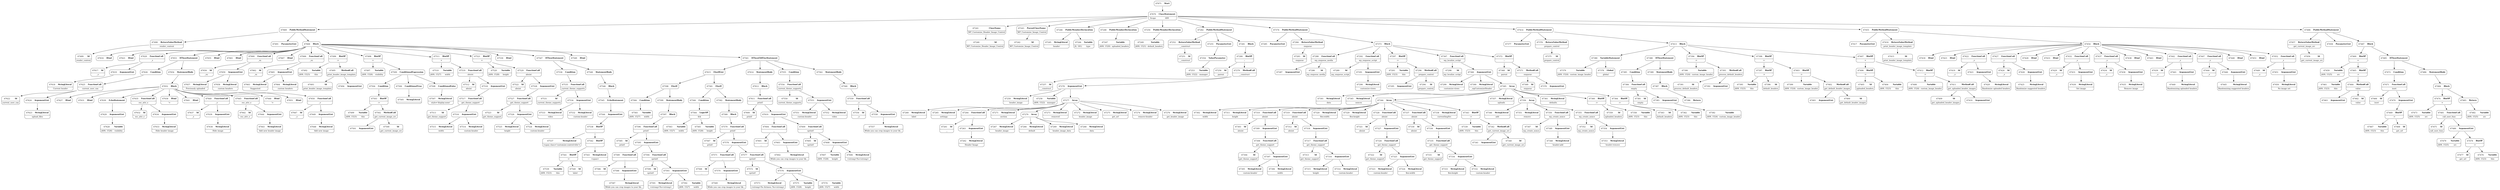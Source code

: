 digraph ast {
node [shape=none];
67585 [label=<<TABLE border='1' cellspacing='0' cellpadding='10' style='rounded' ><TR><TD border='0'>67585</TD><TD border='0'><B>Id</B></TD></TR><HR/><TR><TD border='0' cellpadding='5' colspan='2'>printf</TD></TR></TABLE>>];
67584 [label=<<TABLE border='1' cellspacing='0' cellpadding='10' style='rounded' ><TR><TD border='0'>67584</TD><TD border='0'><B>Condition</B></TD></TR></TABLE>>];
67584 -> 67583 [weight=2];
67587 [label=<<TABLE border='1' cellspacing='0' cellpadding='10' style='rounded' ><TR><TD border='0'>67587</TD><TD border='0'><B>StringLiteral</B></TD></TR><HR/><TR><TD border='0' cellpadding='5' colspan='2'>While you can crop images to your lik...</TD></TR></TABLE>>];
67586 [label=<<TABLE border='1' cellspacing='0' cellpadding='10' style='rounded' ><TR><TD border='0'>67586</TD><TD border='0'><B>Id</B></TD></TR><HR/><TR><TD border='0' cellpadding='5' colspan='2'>__</TD></TR></TABLE>>];
67589 [label=<<TABLE border='1' cellspacing='0' cellpadding='10' style='rounded' ><TR><TD border='0'>67589</TD><TD border='0'><B>FunctionCall</B></TD></TR><HR/><TR><TD border='0' cellpadding='5' colspan='2'>__</TD></TR></TABLE>>];
67589 -> 67586 [weight=2];
67589 -> 67588 [weight=2];
67588 [label=<<TABLE border='1' cellspacing='0' cellpadding='10' style='rounded' ><TR><TD border='0'>67588</TD><TD border='0'><B>ArgumentList</B></TD></TR></TABLE>>];
67588 -> 67587 [weight=2];
67591 [label=<<TABLE border='1' cellspacing='0' cellpadding='10' style='rounded' ><TR><TD border='0'>67591</TD><TD border='0'><B>StringLiteral</B></TD></TR><HR/><TR><TD border='0' cellpadding='5' colspan='2'>&lt;strong&gt;%s&lt;strong&gt;</TD></TR></TABLE>>];
67590 [label=<<TABLE border='1' cellspacing='0' cellpadding='10' style='rounded' ><TR><TD border='0'>67590</TD><TD border='0'><B>Id</B></TD></TR><HR/><TR><TD border='0' cellpadding='5' colspan='2'>sprintf</TD></TR></TABLE>>];
67593 [label=<<TABLE border='1' cellspacing='0' cellpadding='10' style='rounded' ><TR><TD border='0'>67593</TD><TD border='0'><B>ArgumentList</B></TD></TR></TABLE>>];
67593 -> 67591 [weight=2];
67593 -> 67592 [weight=2];
67592 [label=<<TABLE border='1' cellspacing='0' cellpadding='10' style='rounded' ><TR><TD border='0'>67592</TD><TD border='0'><B>Variable</B></TD></TR><HR/><TR><TD border='0' cellpadding='5'>(409, 1527)</TD><TD border='0' cellpadding='5'>width</TD></TR></TABLE>>];
67595 [label=<<TABLE border='1' cellspacing='0' cellpadding='10' style='rounded' ><TR><TD border='0'>67595</TD><TD border='0'><B>ArgumentList</B></TD></TR></TABLE>>];
67595 -> 67589 [weight=2];
67595 -> 67594 [weight=2];
67594 [label=<<TABLE border='1' cellspacing='0' cellpadding='10' style='rounded' ><TR><TD border='0'>67594</TD><TD border='0'><B>FunctionCall</B></TD></TR><HR/><TR><TD border='0' cellpadding='5' colspan='2'>sprintf</TD></TR></TABLE>>];
67594 -> 67590 [weight=2];
67594 -> 67593 [weight=2];
67597 [label=<<TABLE border='1' cellspacing='0' cellpadding='10' style='rounded' ><TR><TD border='0'>67597</TD><TD border='0'><B>Block</B></TD></TR></TABLE>>];
67597 -> 67596 [weight=2];
67596 [label=<<TABLE border='1' cellspacing='0' cellpadding='10' style='rounded' ><TR><TD border='0'>67596</TD><TD border='0'><B>FunctionCall</B></TD></TR><HR/><TR><TD border='0' cellpadding='5' colspan='2'>printf</TD></TR></TABLE>>];
67596 -> 67585 [weight=2];
67596 -> 67595 [weight=2];
67599 [label=<<TABLE border='1' cellspacing='0' cellpadding='10' style='rounded' ><TR><TD border='0'>67599</TD><TD border='0'><B>StatementBody</B></TD></TR></TABLE>>];
67599 -> 67597 [weight=2];
67598 [label=<<TABLE border='1' cellspacing='0' cellpadding='10' style='rounded' ><TR><TD border='0'>67598</TD><TD border='0'><B>ElseIf</B></TD></TR></TABLE>>];
67598 -> 67584 [weight=2];
67598 -> 67599 [weight=2];
67601 [label=<<TABLE border='1' cellspacing='0' cellpadding='10' style='rounded' ><TR><TD border='0'>67601</TD><TD border='0'><B>Id</B></TD></TR><HR/><TR><TD border='0' cellpadding='5' colspan='2'>__</TD></TR></TABLE>>];
67600 [label=<<TABLE border='1' cellspacing='0' cellpadding='10' style='rounded' ><TR><TD border='0'>67600</TD><TD border='0'><B>Id</B></TD></TR><HR/><TR><TD border='0' cellpadding='5' colspan='2'>printf</TD></TR></TABLE>>];
67603 [label=<<TABLE border='1' cellspacing='0' cellpadding='10' style='rounded' ><TR><TD border='0'>67603</TD><TD border='0'><B>ArgumentList</B></TD></TR></TABLE>>];
67603 -> 67602 [weight=2];
67602 [label=<<TABLE border='1' cellspacing='0' cellpadding='10' style='rounded' ><TR><TD border='0'>67602</TD><TD border='0'><B>StringLiteral</B></TD></TR><HR/><TR><TD border='0' cellpadding='5' colspan='2'>While you can crop images to your lik...</TD></TR></TABLE>>];
67605 [label=<<TABLE border='1' cellspacing='0' cellpadding='10' style='rounded' ><TR><TD border='0'>67605</TD><TD border='0'><B>Id</B></TD></TR><HR/><TR><TD border='0' cellpadding='5' colspan='2'>sprintf</TD></TR></TABLE>>];
67604 [label=<<TABLE border='1' cellspacing='0' cellpadding='10' style='rounded' ><TR><TD border='0'>67604</TD><TD border='0'><B>FunctionCall</B></TD></TR><HR/><TR><TD border='0' cellpadding='5' colspan='2'>__</TD></TR></TABLE>>];
67604 -> 67601 [weight=2];
67604 -> 67603 [weight=2];
67607 [label=<<TABLE border='1' cellspacing='0' cellpadding='10' style='rounded' ><TR><TD border='0'>67607</TD><TD border='0'><B>Variable</B></TD></TR><HR/><TR><TD border='0' cellpadding='5'>(409, 1528)</TD><TD border='0' cellpadding='5'>height</TD></TR></TABLE>>];
67606 [label=<<TABLE border='1' cellspacing='0' cellpadding='10' style='rounded' ><TR><TD border='0'>67606</TD><TD border='0'><B>StringLiteral</B></TD></TR><HR/><TR><TD border='0' cellpadding='5' colspan='2'>&lt;strong&gt;%s&lt;strong&gt;</TD></TR></TABLE>>];
67609 [label=<<TABLE border='1' cellspacing='0' cellpadding='10' style='rounded' ><TR><TD border='0'>67609</TD><TD border='0'><B>FunctionCall</B></TD></TR><HR/><TR><TD border='0' cellpadding='5' colspan='2'>sprintf</TD></TR></TABLE>>];
67609 -> 67605 [weight=2];
67609 -> 67608 [weight=2];
67608 [label=<<TABLE border='1' cellspacing='0' cellpadding='10' style='rounded' ><TR><TD border='0'>67608</TD><TD border='0'><B>ArgumentList</B></TD></TR></TABLE>>];
67608 -> 67606 [weight=2];
67608 -> 67607 [weight=2];
67611 [label=<<TABLE border='1' cellspacing='0' cellpadding='10' style='rounded' ><TR><TD border='0'>67611</TD><TD border='0'><B>FunctionCall</B></TD></TR><HR/><TR><TD border='0' cellpadding='5' colspan='2'>printf</TD></TR></TABLE>>];
67611 -> 67600 [weight=2];
67611 -> 67610 [weight=2];
67610 [label=<<TABLE border='1' cellspacing='0' cellpadding='10' style='rounded' ><TR><TD border='0'>67610</TD><TD border='0'><B>ArgumentList</B></TD></TR></TABLE>>];
67610 -> 67604 [weight=2];
67610 -> 67609 [weight=2];
67612 [label=<<TABLE border='1' cellspacing='0' cellpadding='10' style='rounded' ><TR><TD border='0'>67612</TD><TD border='0'><B>Block</B></TD></TR></TABLE>>];
67612 -> 67611 [weight=2];
67615 [label=<<TABLE border='1' cellspacing='0' cellpadding='10' style='rounded' ><TR><TD border='0'>67615</TD><TD border='0'><B>ElseIfList</B></TD></TR></TABLE>>];
67615 -> 67581 [weight=2];
67615 -> 67598 [weight=2];
67614 [label=<<TABLE border='1' cellspacing='0' cellpadding='10' style='rounded' ><TR><TD border='0'>67614</TD><TD border='0'><B>StatementBody</B></TD></TR></TABLE>>];
67614 -> 67612 [weight=2];
67617 [label=<<TABLE border='1' cellspacing='0' cellpadding='10' style='rounded' ><TR><TD border='0'>67617</TD><TD border='0'><B>Id</B></TD></TR><HR/><TR><TD border='0' cellpadding='5' colspan='2'>_e</TD></TR></TABLE>>];
67616 [label=<<TABLE border='1' cellspacing='0' cellpadding='10' style='rounded' ><TR><TD border='0'>67616</TD><TD border='0'><B>Html</B></TD></TR></TABLE>>];
67619 [label=<<TABLE border='1' cellspacing='0' cellpadding='10' style='rounded' ><TR><TD border='0'>67619</TD><TD border='0'><B>ArgumentList</B></TD></TR></TABLE>>];
67619 -> 67618 [weight=2];
67618 [label=<<TABLE border='1' cellspacing='0' cellpadding='10' style='rounded' ><TR><TD border='0'>67618</TD><TD border='0'><B>StringLiteral</B></TD></TR><HR/><TR><TD border='0' cellpadding='5' colspan='2'>Current header</TD></TR></TABLE>>];
67621 [label=<<TABLE border='1' cellspacing='0' cellpadding='10' style='rounded' ><TR><TD border='0'>67621</TD><TD border='0'><B>Html</B></TD></TR></TABLE>>];
67620 [label=<<TABLE border='1' cellspacing='0' cellpadding='10' style='rounded' ><TR><TD border='0'>67620</TD><TD border='0'><B>FunctionCall</B></TD></TR><HR/><TR><TD border='0' cellpadding='5' colspan='2'>_e</TD></TR></TABLE>>];
67620 -> 67617 [weight=2];
67620 -> 67619 [weight=2];
67623 [label=<<TABLE border='1' cellspacing='0' cellpadding='10' style='rounded' ><TR><TD border='0'>67623</TD><TD border='0'><B>StringLiteral</B></TD></TR><HR/><TR><TD border='0' cellpadding='5' colspan='2'>upload_files</TD></TR></TABLE>>];
67622 [label=<<TABLE border='1' cellspacing='0' cellpadding='10' style='rounded' ><TR><TD border='0'>67622</TD><TD border='0'><B>Id</B></TD></TR><HR/><TR><TD border='0' cellpadding='5' colspan='2'>current_user_can</TD></TR></TABLE>>];
67625 [label=<<TABLE border='1' cellspacing='0' cellpadding='10' style='rounded' ><TR><TD border='0'>67625</TD><TD border='0'><B>FunctionCall</B></TD></TR><HR/><TR><TD border='0' cellpadding='5' colspan='2'>current_user_can</TD></TR></TABLE>>];
67625 -> 67622 [weight=2];
67625 -> 67624 [weight=2];
67624 [label=<<TABLE border='1' cellspacing='0' cellpadding='10' style='rounded' ><TR><TD border='0'>67624</TD><TD border='0'><B>ArgumentList</B></TD></TR></TABLE>>];
67624 -> 67623 [weight=2];
67627 [label=<<TABLE border='1' cellspacing='0' cellpadding='10' style='rounded' ><TR><TD border='0'>67627</TD><TD border='0'><B>Html</B></TD></TR></TABLE>>];
67626 [label=<<TABLE border='1' cellspacing='0' cellpadding='10' style='rounded' ><TR><TD border='0'>67626</TD><TD border='0'><B>Condition</B></TD></TR></TABLE>>];
67626 -> 67625 [weight=2];
67629 [label=<<TABLE border='1' cellspacing='0' cellpadding='10' style='rounded' ><TR><TD border='0'>67629</TD><TD border='0'><B>ArgumentList</B></TD></TR></TABLE>>];
67629 -> 67628 [weight=2];
67628 [label=<<TABLE border='1' cellspacing='0' cellpadding='10' style='rounded' ><TR><TD border='0'>67628</TD><TD border='0'><B>Variable</B></TD></TR><HR/><TR><TD border='0' cellpadding='5'>(409, 1526)</TD><TD border='0' cellpadding='5'>visibility</TD></TR></TABLE>>];
67631 [label=<<TABLE border='1' cellspacing='0' cellpadding='10' style='rounded' ><TR><TD border='0'>67631</TD><TD border='0'><B>Html</B></TD></TR></TABLE>>];
67630 [label=<<TABLE border='1' cellspacing='0' cellpadding='10' style='rounded' ><TR><TD border='0'>67630</TD><TD border='0'><B>EchoStatement</B></TD></TR></TABLE>>];
67630 -> 67629 [weight=2];
67633 [label=<<TABLE border='1' cellspacing='0' cellpadding='10' style='rounded' ><TR><TD border='0'>67633</TD><TD border='0'><B>StringLiteral</B></TD></TR><HR/><TR><TD border='0' cellpadding='5' colspan='2'>Hide header image</TD></TR></TABLE>>];
67632 [label=<<TABLE border='1' cellspacing='0' cellpadding='10' style='rounded' ><TR><TD border='0'>67632</TD><TD border='0'><B>Id</B></TD></TR><HR/><TR><TD border='0' cellpadding='5' colspan='2'>esc_attr_e</TD></TR></TABLE>>];
67635 [label=<<TABLE border='1' cellspacing='0' cellpadding='10' style='rounded' ><TR><TD border='0'>67635</TD><TD border='0'><B>FunctionCall</B></TD></TR><HR/><TR><TD border='0' cellpadding='5' colspan='2'>esc_attr_e</TD></TR></TABLE>>];
67635 -> 67632 [weight=2];
67635 -> 67634 [weight=2];
67634 [label=<<TABLE border='1' cellspacing='0' cellpadding='10' style='rounded' ><TR><TD border='0'>67634</TD><TD border='0'><B>ArgumentList</B></TD></TR></TABLE>>];
67634 -> 67633 [weight=2];
67637 [label=<<TABLE border='1' cellspacing='0' cellpadding='10' style='rounded' ><TR><TD border='0'>67637</TD><TD border='0'><B>Id</B></TD></TR><HR/><TR><TD border='0' cellpadding='5' colspan='2'>_e</TD></TR></TABLE>>];
67636 [label=<<TABLE border='1' cellspacing='0' cellpadding='10' style='rounded' ><TR><TD border='0'>67636</TD><TD border='0'><B>Html</B></TD></TR><HR/><TR><TD border='0' cellpadding='5' colspan='2'>'&gt;</TD></TR></TABLE>>];
67639 [label=<<TABLE border='1' cellspacing='0' cellpadding='10' style='rounded' ><TR><TD border='0'>67639</TD><TD border='0'><B>ArgumentList</B></TD></TR></TABLE>>];
67639 -> 67638 [weight=2];
67638 [label=<<TABLE border='1' cellspacing='0' cellpadding='10' style='rounded' ><TR><TD border='0'>67638</TD><TD border='0'><B>StringLiteral</B></TD></TR><HR/><TR><TD border='0' cellpadding='5' colspan='2'>Hide image</TD></TR></TABLE>>];
67641 [label=<<TABLE border='1' cellspacing='0' cellpadding='10' style='rounded' ><TR><TD border='0'>67641</TD><TD border='0'><B>Html</B></TD></TR></TABLE>>];
67640 [label=<<TABLE border='1' cellspacing='0' cellpadding='10' style='rounded' ><TR><TD border='0'>67640</TD><TD border='0'><B>FunctionCall</B></TD></TR><HR/><TR><TD border='0' cellpadding='5' colspan='2'>_e</TD></TR></TABLE>>];
67640 -> 67637 [weight=2];
67640 -> 67639 [weight=2];
67643 [label=<<TABLE border='1' cellspacing='0' cellpadding='10' style='rounded' ><TR><TD border='0'>67643</TD><TD border='0'><B>StringLiteral</B></TD></TR><HR/><TR><TD border='0' cellpadding='5' colspan='2'>Add new header image</TD></TR></TABLE>>];
67642 [label=<<TABLE border='1' cellspacing='0' cellpadding='10' style='rounded' ><TR><TD border='0'>67642</TD><TD border='0'><B>Id</B></TD></TR><HR/><TR><TD border='0' cellpadding='5' colspan='2'>esc_attr_e</TD></TR></TABLE>>];
67645 [label=<<TABLE border='1' cellspacing='0' cellpadding='10' style='rounded' ><TR><TD border='0'>67645</TD><TD border='0'><B>FunctionCall</B></TD></TR><HR/><TR><TD border='0' cellpadding='5' colspan='2'>esc_attr_e</TD></TR></TABLE>>];
67645 -> 67642 [weight=2];
67645 -> 67644 [weight=2];
67644 [label=<<TABLE border='1' cellspacing='0' cellpadding='10' style='rounded' ><TR><TD border='0'>67644</TD><TD border='0'><B>ArgumentList</B></TD></TR></TABLE>>];
67644 -> 67643 [weight=2];
67647 [label=<<TABLE border='1' cellspacing='0' cellpadding='10' style='rounded' ><TR><TD border='0'>67647</TD><TD border='0'><B>Id</B></TD></TR><HR/><TR><TD border='0' cellpadding='5' colspan='2'>_e</TD></TR></TABLE>>];
67646 [label=<<TABLE border='1' cellspacing='0' cellpadding='10' style='rounded' ><TR><TD border='0'>67646</TD><TD border='0'><B>Html</B></TD></TR><HR/><TR><TD border='0' cellpadding='5' colspan='2'>'&gt;</TD></TR></TABLE>>];
67649 [label=<<TABLE border='1' cellspacing='0' cellpadding='10' style='rounded' ><TR><TD border='0'>67649</TD><TD border='0'><B>ArgumentList</B></TD></TR></TABLE>>];
67649 -> 67648 [weight=2];
67648 [label=<<TABLE border='1' cellspacing='0' cellpadding='10' style='rounded' ><TR><TD border='0'>67648</TD><TD border='0'><B>StringLiteral</B></TD></TR><HR/><TR><TD border='0' cellpadding='5' colspan='2'>Add new image</TD></TR></TABLE>>];
67651 [label=<<TABLE border='1' cellspacing='0' cellpadding='10' style='rounded' ><TR><TD border='0'>67651</TD><TD border='0'><B>Html</B></TD></TR></TABLE>>];
67650 [label=<<TABLE border='1' cellspacing='0' cellpadding='10' style='rounded' ><TR><TD border='0'>67650</TD><TD border='0'><B>FunctionCall</B></TD></TR><HR/><TR><TD border='0' cellpadding='5' colspan='2'>_e</TD></TR></TABLE>>];
67650 -> 67647 [weight=2];
67650 -> 67649 [weight=2];
67653 [label=<<TABLE border='1' cellspacing='0' cellpadding='10' style='rounded' ><TR><TD border='0'>67653</TD><TD border='0'><B>IfThenStatement</B></TD></TR></TABLE>>];
67653 -> 67626 [weight=2];
67653 -> 67654 [weight=2];
67652 [label=<<TABLE border='1' cellspacing='0' cellpadding='10' style='rounded' ><TR><TD border='0'>67652</TD><TD border='0'><B>Block</B></TD></TR></TABLE>>];
67652 -> 67627 [weight=2];
67652 -> 67630 [weight=2];
67652 -> 67631 [weight=2];
67652 -> 67635 [weight=2];
67652 -> 67636 [weight=2];
67652 -> 67640 [weight=2];
67652 -> 67641 [weight=2];
67652 -> 67645 [weight=2];
67652 -> 67646 [weight=2];
67652 -> 67650 [weight=2];
67652 -> 67651 [weight=2];
67655 [label=<<TABLE border='1' cellspacing='0' cellpadding='10' style='rounded' ><TR><TD border='0'>67655</TD><TD border='0'><B>Html</B></TD></TR></TABLE>>];
67654 [label=<<TABLE border='1' cellspacing='0' cellpadding='10' style='rounded' ><TR><TD border='0'>67654</TD><TD border='0'><B>StatementBody</B></TD></TR></TABLE>>];
67654 -> 67652 [weight=2];
67657 [label=<<TABLE border='1' cellspacing='0' cellpadding='10' style='rounded' ><TR><TD border='0'>67657</TD><TD border='0'><B>StringLiteral</B></TD></TR><HR/><TR><TD border='0' cellpadding='5' colspan='2'>Previously uploaded</TD></TR></TABLE>>];
67656 [label=<<TABLE border='1' cellspacing='0' cellpadding='10' style='rounded' ><TR><TD border='0'>67656</TD><TD border='0'><B>Id</B></TD></TR><HR/><TR><TD border='0' cellpadding='5' colspan='2'>_ex</TD></TR></TABLE>>];
67659 [label=<<TABLE border='1' cellspacing='0' cellpadding='10' style='rounded' ><TR><TD border='0'>67659</TD><TD border='0'><B>ArgumentList</B></TD></TR></TABLE>>];
67659 -> 67657 [weight=2];
67659 -> 67658 [weight=2];
67658 [label=<<TABLE border='1' cellspacing='0' cellpadding='10' style='rounded' ><TR><TD border='0'>67658</TD><TD border='0'><B>StringLiteral</B></TD></TR><HR/><TR><TD border='0' cellpadding='5' colspan='2'>custom headers</TD></TR></TABLE>>];
67661 [label=<<TABLE border='1' cellspacing='0' cellpadding='10' style='rounded' ><TR><TD border='0'>67661</TD><TD border='0'><B>Html</B></TD></TR></TABLE>>];
67660 [label=<<TABLE border='1' cellspacing='0' cellpadding='10' style='rounded' ><TR><TD border='0'>67660</TD><TD border='0'><B>FunctionCall</B></TD></TR><HR/><TR><TD border='0' cellpadding='5' colspan='2'>_ex</TD></TR></TABLE>>];
67660 -> 67656 [weight=2];
67660 -> 67659 [weight=2];
67663 [label=<<TABLE border='1' cellspacing='0' cellpadding='10' style='rounded' ><TR><TD border='0'>67663</TD><TD border='0'><B>StringLiteral</B></TD></TR><HR/><TR><TD border='0' cellpadding='5' colspan='2'>Suggested</TD></TR></TABLE>>];
67662 [label=<<TABLE border='1' cellspacing='0' cellpadding='10' style='rounded' ><TR><TD border='0'>67662</TD><TD border='0'><B>Id</B></TD></TR><HR/><TR><TD border='0' cellpadding='5' colspan='2'>_ex</TD></TR></TABLE>>];
67665 [label=<<TABLE border='1' cellspacing='0' cellpadding='10' style='rounded' ><TR><TD border='0'>67665</TD><TD border='0'><B>ArgumentList</B></TD></TR></TABLE>>];
67665 -> 67663 [weight=2];
67665 -> 67664 [weight=2];
67664 [label=<<TABLE border='1' cellspacing='0' cellpadding='10' style='rounded' ><TR><TD border='0'>67664</TD><TD border='0'><B>StringLiteral</B></TD></TR><HR/><TR><TD border='0' cellpadding='5' colspan='2'>custom headers</TD></TR></TABLE>>];
67667 [label=<<TABLE border='1' cellspacing='0' cellpadding='10' style='rounded' ><TR><TD border='0'>67667</TD><TD border='0'><B>Html</B></TD></TR></TABLE>>];
67666 [label=<<TABLE border='1' cellspacing='0' cellpadding='10' style='rounded' ><TR><TD border='0'>67666</TD><TD border='0'><B>FunctionCall</B></TD></TR><HR/><TR><TD border='0' cellpadding='5' colspan='2'>_ex</TD></TR></TABLE>>];
67666 -> 67662 [weight=2];
67666 -> 67665 [weight=2];
67669 [label=<<TABLE border='1' cellspacing='0' cellpadding='10' style='rounded' ><TR><TD border='0'>67669</TD><TD border='0'><B>PublicMethodStatement</B></TD></TR></TABLE>>];
67669 -> 67490 [weight=2];
67669 -> 67491 [weight=2];
67669 -> 67668 [weight=2];
67668 [label=<<TABLE border='1' cellspacing='0' cellpadding='10' style='rounded' ><TR><TD border='0'>67668</TD><TD border='0'><B>Block</B></TD></TR></TABLE>>];
67668 -> 67496 [weight=2];
67668 -> 67498 [weight=2];
67668 -> 67511 [weight=2];
67668 -> 67521 [weight=2];
67668 -> 67530 [weight=2];
67668 -> 67547 [weight=2];
67668 -> 67549 [weight=2];
67668 -> 67561 [weight=2];
67668 -> 67616 [weight=2];
67668 -> 67620 [weight=2];
67668 -> 67621 [weight=2];
67668 -> 67653 [weight=2];
67668 -> 67655 [weight=2];
67668 -> 67660 [weight=2];
67668 -> 67661 [weight=2];
67668 -> 67666 [weight=2];
67668 -> 67667 [weight=2];
67671 [label=<<TABLE border='1' cellspacing='0' cellpadding='10' style='rounded' ><TR><TD border='0'>67671</TD><TD border='0'><B>Start</B></TD></TR></TABLE>>];
67671 -> 67670 [weight=2];
67670 [label=<<TABLE border='1' cellspacing='0' cellpadding='10' style='rounded' ><TR><TD border='0'>67670</TD><TD border='0'><B>ClassStatement</B></TD></TR><HR/><TR><TD border='0' cellpadding='5'>Scope</TD><TD border='0' cellpadding='5'>409</TD></TR></TABLE>>];
67670 -> 67241 [weight=2];
67670 -> 67243 [weight=2];
67670 -> 67246 [weight=2];
67670 -> 67248 [weight=2];
67670 -> 67250 [weight=2];
67670 -> 67282 [weight=2];
67670 -> 67374 [weight=2];
67670 -> 67414 [weight=2];
67670 -> 67455 [weight=2];
67670 -> 67488 [weight=2];
67670 -> 67669 [weight=2];
67241 [label=<<TABLE border='1' cellspacing='0' cellpadding='10' style='rounded' ><TR><TD border='0'>67241</TD><TD border='0'><B>ClassName</B></TD></TR><HR/><TR><TD border='0' cellpadding='5' colspan='2'>WP_Customize_Header_Image_Control</TD></TR></TABLE>>];
67241 -> 67240 [weight=2];
67240 [label=<<TABLE border='1' cellspacing='0' cellpadding='10' style='rounded' ><TR><TD border='0'>67240</TD><TD border='0'><B>Id</B></TD></TR><HR/><TR><TD border='0' cellpadding='5' colspan='2'>WP_Customize_Header_Image_Control</TD></TR></TABLE>>];
67243 [label=<<TABLE border='1' cellspacing='0' cellpadding='10' style='rounded' ><TR><TD border='0'>67243</TD><TD border='0'><B>ParentClassName</B></TD></TR><HR/><TR><TD border='0' cellpadding='5' colspan='2'>WP_Customize_Image_Control</TD></TR></TABLE>>];
67243 -> 67242 [weight=2];
67242 [label=<<TABLE border='1' cellspacing='0' cellpadding='10' style='rounded' ><TR><TD border='0'>67242</TD><TD border='0'><B>Id</B></TD></TR><HR/><TR><TD border='0' cellpadding='5' colspan='2'>WP_Customize_Image_Control</TD></TR></TABLE>>];
67245 [label=<<TABLE border='1' cellspacing='0' cellpadding='10' style='rounded' ><TR><TD border='0'>67245</TD><TD border='0'><B>StringLiteral</B></TD></TR><HR/><TR><TD border='0' cellpadding='5' colspan='2'>header</TD></TR></TABLE>>];
67244 [label=<<TABLE border='1' cellspacing='0' cellpadding='10' style='rounded' ><TR><TD border='0'>67244</TD><TD border='0'><B>Variable</B></TD></TR><HR/><TR><TD border='0' cellpadding='5'>(0, 181)</TD><TD border='0' cellpadding='5'>type</TD></TR></TABLE>>];
67247 [label=<<TABLE border='1' cellspacing='0' cellpadding='10' style='rounded' ><TR><TD border='0'>67247</TD><TD border='0'><B>Variable</B></TD></TR><HR/><TR><TD border='0' cellpadding='5'>(409, 1520)</TD><TD border='0' cellpadding='5'>uploaded_headers</TD></TR></TABLE>>];
67246 [label=<<TABLE border='1' cellspacing='0' cellpadding='10' style='rounded' ><TR><TD border='0'>67246</TD><TD border='0'><B>PublicMemberDeclaration</B></TD></TR></TABLE>>];
67246 -> 67244 [weight=2];
67246 -> 67245 [weight=2];
67249 [label=<<TABLE border='1' cellspacing='0' cellpadding='10' style='rounded' ><TR><TD border='0'>67249</TD><TD border='0'><B>Variable</B></TD></TR><HR/><TR><TD border='0' cellpadding='5'>(409, 1521)</TD><TD border='0' cellpadding='5'>default_headers</TD></TR></TABLE>>];
67248 [label=<<TABLE border='1' cellspacing='0' cellpadding='10' style='rounded' ><TR><TD border='0'>67248</TD><TD border='0'><B>PublicMemberDeclaration</B></TD></TR></TABLE>>];
67248 -> 67247 [weight=2];
67251 [label=<<TABLE border='1' cellspacing='0' cellpadding='10' style='rounded' ><TR><TD border='0'>67251</TD><TD border='0'><B>Id</B></TD></TR><HR/><TR><TD border='0' cellpadding='5' colspan='2'>__construct</TD></TR></TABLE>>];
67250 [label=<<TABLE border='1' cellspacing='0' cellpadding='10' style='rounded' ><TR><TD border='0'>67250</TD><TD border='0'><B>PublicMemberDeclaration</B></TD></TR></TABLE>>];
67250 -> 67249 [weight=2];
67253 [label=<<TABLE border='1' cellspacing='0' cellpadding='10' style='rounded' ><TR><TD border='0'>67253</TD><TD border='0'><B>Variable</B></TD></TR><HR/><TR><TD border='0' cellpadding='5'>(409, 1522)</TD><TD border='0' cellpadding='5'>manager</TD></TR></TABLE>>];
67252 [label=<<TABLE border='1' cellspacing='0' cellpadding='10' style='rounded' ><TR><TD border='0'>67252</TD><TD border='0'><B>ReturnValueMethod</B></TD></TR><HR/><TR><TD border='0' cellpadding='5' colspan='2'>__construct</TD></TR></TABLE>>];
67252 -> 67251 [weight=2];
67255 [label=<<TABLE border='1' cellspacing='0' cellpadding='10' style='rounded' ><TR><TD border='0'>67255</TD><TD border='0'><B>ParameterList</B></TD></TR></TABLE>>];
67255 -> 67254 [weight=2];
67254 [label=<<TABLE border='1' cellspacing='0' cellpadding='10' style='rounded' ><TR><TD border='0'>67254</TD><TD border='0'><B>ValueParameter</B></TD></TR></TABLE>>];
67254 -> 67253 [weight=2];
67257 [label=<<TABLE border='1' cellspacing='0' cellpadding='10' style='rounded' ><TR><TD border='0'>67257</TD><TD border='0'><B>Id</B></TD></TR><HR/><TR><TD border='0' cellpadding='5' colspan='2'>__construct</TD></TR></TABLE>>];
67256 [label=<<TABLE border='1' cellspacing='0' cellpadding='10' style='rounded' ><TR><TD border='0'>67256</TD><TD border='0'><B>Id</B></TD></TR><HR/><TR><TD border='0' cellpadding='5' colspan='2'>parent</TD></TR></TABLE>>];
67259 [label=<<TABLE border='1' cellspacing='0' cellpadding='10' style='rounded' ><TR><TD border='0'>67259</TD><TD border='0'><B>StringLiteral</B></TD></TR><HR/><TR><TD border='0' cellpadding='5' colspan='2'>header_image</TD></TR></TABLE>>];
67258 [label=<<TABLE border='1' cellspacing='0' cellpadding='10' style='rounded' ><TR><TD border='0'>67258</TD><TD border='0'><B>Variable</B></TD></TR><HR/><TR><TD border='0' cellpadding='5'>(409, 1522)</TD><TD border='0' cellpadding='5'>manager</TD></TR></TABLE>>];
67261 [label=<<TABLE border='1' cellspacing='0' cellpadding='10' style='rounded' ><TR><TD border='0'>67261</TD><TD border='0'><B>Id</B></TD></TR><HR/><TR><TD border='0' cellpadding='5' colspan='2'>__</TD></TR></TABLE>>];
67260 [label=<<TABLE border='1' cellspacing='0' cellpadding='10' style='rounded' ><TR><TD border='0'>67260</TD><TD border='0'><B>StringLiteral</B></TD></TR><HR/><TR><TD border='0' cellpadding='5' colspan='2'>label</TD></TR></TABLE>>];
67263 [label=<<TABLE border='1' cellspacing='0' cellpadding='10' style='rounded' ><TR><TD border='0'>67263</TD><TD border='0'><B>ArgumentList</B></TD></TR></TABLE>>];
67263 -> 67262 [weight=2];
67262 [label=<<TABLE border='1' cellspacing='0' cellpadding='10' style='rounded' ><TR><TD border='0'>67262</TD><TD border='0'><B>StringLiteral</B></TD></TR><HR/><TR><TD border='0' cellpadding='5' colspan='2'>Header Image</TD></TR></TABLE>>];
67265 [label=<<TABLE border='1' cellspacing='0' cellpadding='10' style='rounded' ><TR><TD border='0'>67265</TD><TD border='0'><B>StringLiteral</B></TD></TR><HR/><TR><TD border='0' cellpadding='5' colspan='2'>settings</TD></TR></TABLE>>];
67264 [label=<<TABLE border='1' cellspacing='0' cellpadding='10' style='rounded' ><TR><TD border='0'>67264</TD><TD border='0'><B>FunctionCall</B></TD></TR><HR/><TR><TD border='0' cellpadding='5' colspan='2'>__</TD></TR></TABLE>>];
67264 -> 67261 [weight=2];
67264 -> 67263 [weight=2];
67267 [label=<<TABLE border='1' cellspacing='0' cellpadding='10' style='rounded' ><TR><TD border='0'>67267</TD><TD border='0'><B>StringLiteral</B></TD></TR><HR/><TR><TD border='0' cellpadding='5' colspan='2'>header_image</TD></TR></TABLE>>];
67266 [label=<<TABLE border='1' cellspacing='0' cellpadding='10' style='rounded' ><TR><TD border='0'>67266</TD><TD border='0'><B>StringLiteral</B></TD></TR><HR/><TR><TD border='0' cellpadding='5' colspan='2'>default</TD></TR></TABLE>>];
67269 [label=<<TABLE border='1' cellspacing='0' cellpadding='10' style='rounded' ><TR><TD border='0'>67269</TD><TD border='0'><B>StringLiteral</B></TD></TR><HR/><TR><TD border='0' cellpadding='5' colspan='2'>header_image_data</TD></TR></TABLE>>];
67268 [label=<<TABLE border='1' cellspacing='0' cellpadding='10' style='rounded' ><TR><TD border='0'>67268</TD><TD border='0'><B>StringLiteral</B></TD></TR><HR/><TR><TD border='0' cellpadding='5' colspan='2'>data</TD></TR></TABLE>>];
67271 [label=<<TABLE border='1' cellspacing='0' cellpadding='10' style='rounded' ><TR><TD border='0'>67271</TD><TD border='0'><B>StringLiteral</B></TD></TR><HR/><TR><TD border='0' cellpadding='5' colspan='2'>section</TD></TR></TABLE>>];
67270 [label=<<TABLE border='1' cellspacing='0' cellpadding='10' style='rounded' ><TR><TD border='0'>67270</TD><TD border='0'><B>Array</B></TD></TR></TABLE>>];
67270 -> 67266 [weight=2];
67270 -> 67267 [weight=2];
67270 -> 67268 [weight=2];
67270 -> 67269 [weight=2];
67273 [label=<<TABLE border='1' cellspacing='0' cellpadding='10' style='rounded' ><TR><TD border='0'>67273</TD><TD border='0'><B>StringLiteral</B></TD></TR><HR/><TR><TD border='0' cellpadding='5' colspan='2'>removed</TD></TR></TABLE>>];
67272 [label=<<TABLE border='1' cellspacing='0' cellpadding='10' style='rounded' ><TR><TD border='0'>67272</TD><TD border='0'><B>StringLiteral</B></TD></TR><HR/><TR><TD border='0' cellpadding='5' colspan='2'>header_image</TD></TR></TABLE>>];
67275 [label=<<TABLE border='1' cellspacing='0' cellpadding='10' style='rounded' ><TR><TD border='0'>67275</TD><TD border='0'><B>StringLiteral</B></TD></TR><HR/><TR><TD border='0' cellpadding='5' colspan='2'>get_url</TD></TR></TABLE>>];
67274 [label=<<TABLE border='1' cellspacing='0' cellpadding='10' style='rounded' ><TR><TD border='0'>67274</TD><TD border='0'><B>StringLiteral</B></TD></TR><HR/><TR><TD border='0' cellpadding='5' colspan='2'>remove-header</TD></TR></TABLE>>];
67277 [label=<<TABLE border='1' cellspacing='0' cellpadding='10' style='rounded' ><TR><TD border='0'>67277</TD><TD border='0'><B>Array</B></TD></TR></TABLE>>];
67277 -> 67260 [weight=2];
67277 -> 67264 [weight=2];
67277 -> 67265 [weight=2];
67277 -> 67270 [weight=2];
67277 -> 67271 [weight=2];
67277 -> 67272 [weight=2];
67277 -> 67273 [weight=2];
67277 -> 67274 [weight=2];
67277 -> 67275 [weight=2];
67277 -> 67276 [weight=2];
67276 [label=<<TABLE border='1' cellspacing='0' cellpadding='10' style='rounded' ><TR><TD border='0'>67276</TD><TD border='0'><B>StringLiteral</B></TD></TR><HR/><TR><TD border='0' cellpadding='5' colspan='2'>get_header_image</TD></TR></TABLE>>];
67279 [label=<<TABLE border='1' cellspacing='0' cellpadding='10' style='rounded' ><TR><TD border='0'>67279</TD><TD border='0'><B>MethodCall</B></TD></TR><HR/><TR><TD border='0' cellpadding='5' colspan='2'>__construct</TD></TR></TABLE>>];
67279 -> 67257 [weight=2];
67279 -> 67278 [weight=2];
67278 [label=<<TABLE border='1' cellspacing='0' cellpadding='10' style='rounded' ><TR><TD border='0'>67278</TD><TD border='0'><B>ArgumentList</B></TD></TR></TABLE>>];
67278 -> 67258 [weight=2];
67278 -> 67259 [weight=2];
67278 -> 67277 [weight=2];
67281 [label=<<TABLE border='1' cellspacing='0' cellpadding='10' style='rounded' ><TR><TD border='0'>67281</TD><TD border='0'><B>Block</B></TD></TR></TABLE>>];
67281 -> 67280 [weight=2];
67280 [label=<<TABLE border='1' cellspacing='0' cellpadding='10' style='rounded' ><TR><TD border='0'>67280</TD><TD border='0'><B>BinOP</B></TD></TR><HR/><TR><TD border='0' cellpadding='5' colspan='2'>::</TD></TR></TABLE>>];
67280 -> 67256 [weight=2];
67280 -> 67279 [weight=2];
67283 [label=<<TABLE border='1' cellspacing='0' cellpadding='10' style='rounded' ><TR><TD border='0'>67283</TD><TD border='0'><B>Id</B></TD></TR><HR/><TR><TD border='0' cellpadding='5' colspan='2'>enqueue</TD></TR></TABLE>>];
67282 [label=<<TABLE border='1' cellspacing='0' cellpadding='10' style='rounded' ><TR><TD border='0'>67282</TD><TD border='0'><B>PublicMethodStatement</B></TD></TR></TABLE>>];
67282 -> 67252 [weight=2];
67282 -> 67255 [weight=2];
67282 -> 67281 [weight=2];
67285 [label=<<TABLE border='1' cellspacing='0' cellpadding='10' style='rounded' ><TR><TD border='0'>67285</TD><TD border='0'><B>ParameterList</B></TD></TR></TABLE>>];
67284 [label=<<TABLE border='1' cellspacing='0' cellpadding='10' style='rounded' ><TR><TD border='0'>67284</TD><TD border='0'><B>ReturnValueMethod</B></TD></TR><HR/><TR><TD border='0' cellpadding='5' colspan='2'>enqueue</TD></TR></TABLE>>];
67284 -> 67283 [weight=2];
67287 [label=<<TABLE border='1' cellspacing='0' cellpadding='10' style='rounded' ><TR><TD border='0'>67287</TD><TD border='0'><B>ArgumentList</B></TD></TR></TABLE>>];
67286 [label=<<TABLE border='1' cellspacing='0' cellpadding='10' style='rounded' ><TR><TD border='0'>67286</TD><TD border='0'><B>Id</B></TD></TR><HR/><TR><TD border='0' cellpadding='5' colspan='2'>wp_enqueue_media</TD></TR></TABLE>>];
67289 [label=<<TABLE border='1' cellspacing='0' cellpadding='10' style='rounded' ><TR><TD border='0'>67289</TD><TD border='0'><B>Id</B></TD></TR><HR/><TR><TD border='0' cellpadding='5' colspan='2'>wp_enqueue_script</TD></TR></TABLE>>];
67288 [label=<<TABLE border='1' cellspacing='0' cellpadding='10' style='rounded' ><TR><TD border='0'>67288</TD><TD border='0'><B>FunctionCall</B></TD></TR><HR/><TR><TD border='0' cellpadding='5' colspan='2'>wp_enqueue_media</TD></TR></TABLE>>];
67288 -> 67286 [weight=2];
67288 -> 67287 [weight=2];
67291 [label=<<TABLE border='1' cellspacing='0' cellpadding='10' style='rounded' ><TR><TD border='0'>67291</TD><TD border='0'><B>ArgumentList</B></TD></TR></TABLE>>];
67291 -> 67290 [weight=2];
67290 [label=<<TABLE border='1' cellspacing='0' cellpadding='10' style='rounded' ><TR><TD border='0'>67290</TD><TD border='0'><B>StringLiteral</B></TD></TR><HR/><TR><TD border='0' cellpadding='5' colspan='2'>customize-views</TD></TR></TABLE>>];
67293 [label=<<TABLE border='1' cellspacing='0' cellpadding='10' style='rounded' ><TR><TD border='0'>67293</TD><TD border='0'><B>Variable</B></TD></TR><HR/><TR><TD border='0' cellpadding='5'>(409, 1523)</TD><TD border='0' cellpadding='5'>this</TD></TR></TABLE>>];
67292 [label=<<TABLE border='1' cellspacing='0' cellpadding='10' style='rounded' ><TR><TD border='0'>67292</TD><TD border='0'><B>FunctionCall</B></TD></TR><HR/><TR><TD border='0' cellpadding='5' colspan='2'>wp_enqueue_script</TD></TR></TABLE>>];
67292 -> 67289 [weight=2];
67292 -> 67291 [weight=2];
67295 [label=<<TABLE border='1' cellspacing='0' cellpadding='10' style='rounded' ><TR><TD border='0'>67295</TD><TD border='0'><B>ArgumentList</B></TD></TR></TABLE>>];
67294 [label=<<TABLE border='1' cellspacing='0' cellpadding='10' style='rounded' ><TR><TD border='0'>67294</TD><TD border='0'><B>Id</B></TD></TR><HR/><TR><TD border='0' cellpadding='5' colspan='2'>prepare_control</TD></TR></TABLE>>];
67297 [label=<<TABLE border='1' cellspacing='0' cellpadding='10' style='rounded' ><TR><TD border='0'>67297</TD><TD border='0'><B>BinOP</B></TD></TR><HR/><TR><TD border='0' cellpadding='5' colspan='2'>-&gt;</TD></TR></TABLE>>];
67297 -> 67293 [weight=2];
67297 -> 67296 [weight=2];
67296 [label=<<TABLE border='1' cellspacing='0' cellpadding='10' style='rounded' ><TR><TD border='0'>67296</TD><TD border='0'><B>MethodCall</B></TD></TR><HR/><TR><TD border='0' cellpadding='5' colspan='2'>prepare_control</TD></TR></TABLE>>];
67296 -> 67294 [weight=2];
67296 -> 67295 [weight=2];
67299 [label=<<TABLE border='1' cellspacing='0' cellpadding='10' style='rounded' ><TR><TD border='0'>67299</TD><TD border='0'><B>StringLiteral</B></TD></TR><HR/><TR><TD border='0' cellpadding='5' colspan='2'>customize-views</TD></TR></TABLE>>];
67298 [label=<<TABLE border='1' cellspacing='0' cellpadding='10' style='rounded' ><TR><TD border='0'>67298</TD><TD border='0'><B>Id</B></TD></TR><HR/><TR><TD border='0' cellpadding='5' colspan='2'>wp_localize_script</TD></TR></TABLE>>];
67301 [label=<<TABLE border='1' cellspacing='0' cellpadding='10' style='rounded' ><TR><TD border='0'>67301</TD><TD border='0'><B>StringLiteral</B></TD></TR><HR/><TR><TD border='0' cellpadding='5' colspan='2'>data</TD></TR></TABLE>>];
67300 [label=<<TABLE border='1' cellspacing='0' cellpadding='10' style='rounded' ><TR><TD border='0'>67300</TD><TD border='0'><B>StringLiteral</B></TD></TR><HR/><TR><TD border='0' cellpadding='5' colspan='2'>_wpCustomizeHeader</TD></TR></TABLE>>];
67303 [label=<<TABLE border='1' cellspacing='0' cellpadding='10' style='rounded' ><TR><TD border='0'>67303</TD><TD border='0'><B>Id</B></TD></TR><HR/><TR><TD border='0' cellpadding='5' colspan='2'>absint</TD></TR></TABLE>>];
67302 [label=<<TABLE border='1' cellspacing='0' cellpadding='10' style='rounded' ><TR><TD border='0'>67302</TD><TD border='0'><B>StringLiteral</B></TD></TR><HR/><TR><TD border='0' cellpadding='5' colspan='2'>width</TD></TR></TABLE>>];
67305 [label=<<TABLE border='1' cellspacing='0' cellpadding='10' style='rounded' ><TR><TD border='0'>67305</TD><TD border='0'><B>StringLiteral</B></TD></TR><HR/><TR><TD border='0' cellpadding='5' colspan='2'>custom-header</TD></TR></TABLE>>];
67304 [label=<<TABLE border='1' cellspacing='0' cellpadding='10' style='rounded' ><TR><TD border='0'>67304</TD><TD border='0'><B>Id</B></TD></TR><HR/><TR><TD border='0' cellpadding='5' colspan='2'>get_theme_support</TD></TR></TABLE>>];
67307 [label=<<TABLE border='1' cellspacing='0' cellpadding='10' style='rounded' ><TR><TD border='0'>67307</TD><TD border='0'><B>ArgumentList</B></TD></TR></TABLE>>];
67307 -> 67305 [weight=2];
67307 -> 67306 [weight=2];
67306 [label=<<TABLE border='1' cellspacing='0' cellpadding='10' style='rounded' ><TR><TD border='0'>67306</TD><TD border='0'><B>StringLiteral</B></TD></TR><HR/><TR><TD border='0' cellpadding='5' colspan='2'>width</TD></TR></TABLE>>];
67309 [label=<<TABLE border='1' cellspacing='0' cellpadding='10' style='rounded' ><TR><TD border='0'>67309</TD><TD border='0'><B>ArgumentList</B></TD></TR></TABLE>>];
67309 -> 67308 [weight=2];
67308 [label=<<TABLE border='1' cellspacing='0' cellpadding='10' style='rounded' ><TR><TD border='0'>67308</TD><TD border='0'><B>FunctionCall</B></TD></TR><HR/><TR><TD border='0' cellpadding='5' colspan='2'>get_theme_support</TD></TR></TABLE>>];
67308 -> 67304 [weight=2];
67308 -> 67307 [weight=2];
67311 [label=<<TABLE border='1' cellspacing='0' cellpadding='10' style='rounded' ><TR><TD border='0'>67311</TD><TD border='0'><B>StringLiteral</B></TD></TR><HR/><TR><TD border='0' cellpadding='5' colspan='2'>height</TD></TR></TABLE>>];
67310 [label=<<TABLE border='1' cellspacing='0' cellpadding='10' style='rounded' ><TR><TD border='0'>67310</TD><TD border='0'><B>FunctionCall</B></TD></TR><HR/><TR><TD border='0' cellpadding='5' colspan='2'>absint</TD></TR></TABLE>>];
67310 -> 67303 [weight=2];
67310 -> 67309 [weight=2];
67313 [label=<<TABLE border='1' cellspacing='0' cellpadding='10' style='rounded' ><TR><TD border='0'>67313</TD><TD border='0'><B>Id</B></TD></TR><HR/><TR><TD border='0' cellpadding='5' colspan='2'>get_theme_support</TD></TR></TABLE>>];
67312 [label=<<TABLE border='1' cellspacing='0' cellpadding='10' style='rounded' ><TR><TD border='0'>67312</TD><TD border='0'><B>Id</B></TD></TR><HR/><TR><TD border='0' cellpadding='5' colspan='2'>absint</TD></TR></TABLE>>];
67315 [label=<<TABLE border='1' cellspacing='0' cellpadding='10' style='rounded' ><TR><TD border='0'>67315</TD><TD border='0'><B>StringLiteral</B></TD></TR><HR/><TR><TD border='0' cellpadding='5' colspan='2'>height</TD></TR></TABLE>>];
67314 [label=<<TABLE border='1' cellspacing='0' cellpadding='10' style='rounded' ><TR><TD border='0'>67314</TD><TD border='0'><B>StringLiteral</B></TD></TR><HR/><TR><TD border='0' cellpadding='5' colspan='2'>custom-header</TD></TR></TABLE>>];
67317 [label=<<TABLE border='1' cellspacing='0' cellpadding='10' style='rounded' ><TR><TD border='0'>67317</TD><TD border='0'><B>FunctionCall</B></TD></TR><HR/><TR><TD border='0' cellpadding='5' colspan='2'>get_theme_support</TD></TR></TABLE>>];
67317 -> 67313 [weight=2];
67317 -> 67316 [weight=2];
67316 [label=<<TABLE border='1' cellspacing='0' cellpadding='10' style='rounded' ><TR><TD border='0'>67316</TD><TD border='0'><B>ArgumentList</B></TD></TR></TABLE>>];
67316 -> 67314 [weight=2];
67316 -> 67315 [weight=2];
67319 [label=<<TABLE border='1' cellspacing='0' cellpadding='10' style='rounded' ><TR><TD border='0'>67319</TD><TD border='0'><B>FunctionCall</B></TD></TR><HR/><TR><TD border='0' cellpadding='5' colspan='2'>absint</TD></TR></TABLE>>];
67319 -> 67312 [weight=2];
67319 -> 67318 [weight=2];
67318 [label=<<TABLE border='1' cellspacing='0' cellpadding='10' style='rounded' ><TR><TD border='0'>67318</TD><TD border='0'><B>ArgumentList</B></TD></TR></TABLE>>];
67318 -> 67317 [weight=2];
67321 [label=<<TABLE border='1' cellspacing='0' cellpadding='10' style='rounded' ><TR><TD border='0'>67321</TD><TD border='0'><B>Id</B></TD></TR><HR/><TR><TD border='0' cellpadding='5' colspan='2'>absint</TD></TR></TABLE>>];
67320 [label=<<TABLE border='1' cellspacing='0' cellpadding='10' style='rounded' ><TR><TD border='0'>67320</TD><TD border='0'><B>StringLiteral</B></TD></TR><HR/><TR><TD border='0' cellpadding='5' colspan='2'>flex-width</TD></TR></TABLE>>];
67323 [label=<<TABLE border='1' cellspacing='0' cellpadding='10' style='rounded' ><TR><TD border='0'>67323</TD><TD border='0'><B>StringLiteral</B></TD></TR><HR/><TR><TD border='0' cellpadding='5' colspan='2'>custom-header</TD></TR></TABLE>>];
67322 [label=<<TABLE border='1' cellspacing='0' cellpadding='10' style='rounded' ><TR><TD border='0'>67322</TD><TD border='0'><B>Id</B></TD></TR><HR/><TR><TD border='0' cellpadding='5' colspan='2'>get_theme_support</TD></TR></TABLE>>];
67325 [label=<<TABLE border='1' cellspacing='0' cellpadding='10' style='rounded' ><TR><TD border='0'>67325</TD><TD border='0'><B>ArgumentList</B></TD></TR></TABLE>>];
67325 -> 67323 [weight=2];
67325 -> 67324 [weight=2];
67324 [label=<<TABLE border='1' cellspacing='0' cellpadding='10' style='rounded' ><TR><TD border='0'>67324</TD><TD border='0'><B>StringLiteral</B></TD></TR><HR/><TR><TD border='0' cellpadding='5' colspan='2'>flex-width</TD></TR></TABLE>>];
67327 [label=<<TABLE border='1' cellspacing='0' cellpadding='10' style='rounded' ><TR><TD border='0'>67327</TD><TD border='0'><B>ArgumentList</B></TD></TR></TABLE>>];
67327 -> 67326 [weight=2];
67326 [label=<<TABLE border='1' cellspacing='0' cellpadding='10' style='rounded' ><TR><TD border='0'>67326</TD><TD border='0'><B>FunctionCall</B></TD></TR><HR/><TR><TD border='0' cellpadding='5' colspan='2'>get_theme_support</TD></TR></TABLE>>];
67326 -> 67322 [weight=2];
67326 -> 67325 [weight=2];
67329 [label=<<TABLE border='1' cellspacing='0' cellpadding='10' style='rounded' ><TR><TD border='0'>67329</TD><TD border='0'><B>StringLiteral</B></TD></TR><HR/><TR><TD border='0' cellpadding='5' colspan='2'>flex-height</TD></TR></TABLE>>];
67328 [label=<<TABLE border='1' cellspacing='0' cellpadding='10' style='rounded' ><TR><TD border='0'>67328</TD><TD border='0'><B>FunctionCall</B></TD></TR><HR/><TR><TD border='0' cellpadding='5' colspan='2'>absint</TD></TR></TABLE>>];
67328 -> 67321 [weight=2];
67328 -> 67327 [weight=2];
67331 [label=<<TABLE border='1' cellspacing='0' cellpadding='10' style='rounded' ><TR><TD border='0'>67331</TD><TD border='0'><B>Id</B></TD></TR><HR/><TR><TD border='0' cellpadding='5' colspan='2'>get_theme_support</TD></TR></TABLE>>];
67330 [label=<<TABLE border='1' cellspacing='0' cellpadding='10' style='rounded' ><TR><TD border='0'>67330</TD><TD border='0'><B>Id</B></TD></TR><HR/><TR><TD border='0' cellpadding='5' colspan='2'>absint</TD></TR></TABLE>>];
67333 [label=<<TABLE border='1' cellspacing='0' cellpadding='10' style='rounded' ><TR><TD border='0'>67333</TD><TD border='0'><B>StringLiteral</B></TD></TR><HR/><TR><TD border='0' cellpadding='5' colspan='2'>flex-height</TD></TR></TABLE>>];
67332 [label=<<TABLE border='1' cellspacing='0' cellpadding='10' style='rounded' ><TR><TD border='0'>67332</TD><TD border='0'><B>StringLiteral</B></TD></TR><HR/><TR><TD border='0' cellpadding='5' colspan='2'>custom-header</TD></TR></TABLE>>];
67335 [label=<<TABLE border='1' cellspacing='0' cellpadding='10' style='rounded' ><TR><TD border='0'>67335</TD><TD border='0'><B>FunctionCall</B></TD></TR><HR/><TR><TD border='0' cellpadding='5' colspan='2'>get_theme_support</TD></TR></TABLE>>];
67335 -> 67331 [weight=2];
67335 -> 67334 [weight=2];
67334 [label=<<TABLE border='1' cellspacing='0' cellpadding='10' style='rounded' ><TR><TD border='0'>67334</TD><TD border='0'><B>ArgumentList</B></TD></TR></TABLE>>];
67334 -> 67332 [weight=2];
67334 -> 67333 [weight=2];
67337 [label=<<TABLE border='1' cellspacing='0' cellpadding='10' style='rounded' ><TR><TD border='0'>67337</TD><TD border='0'><B>FunctionCall</B></TD></TR><HR/><TR><TD border='0' cellpadding='5' colspan='2'>absint</TD></TR></TABLE>>];
67337 -> 67330 [weight=2];
67337 -> 67336 [weight=2];
67336 [label=<<TABLE border='1' cellspacing='0' cellpadding='10' style='rounded' ><TR><TD border='0'>67336</TD><TD border='0'><B>ArgumentList</B></TD></TR></TABLE>>];
67336 -> 67335 [weight=2];
67339 [label=<<TABLE border='1' cellspacing='0' cellpadding='10' style='rounded' ><TR><TD border='0'>67339</TD><TD border='0'><B>Variable</B></TD></TR><HR/><TR><TD border='0' cellpadding='5'>(409, 1523)</TD><TD border='0' cellpadding='5'>this</TD></TR></TABLE>>];
67338 [label=<<TABLE border='1' cellspacing='0' cellpadding='10' style='rounded' ><TR><TD border='0'>67338</TD><TD border='0'><B>StringLiteral</B></TD></TR><HR/><TR><TD border='0' cellpadding='5' colspan='2'>currentImgSrc</TD></TR></TABLE>>];
67341 [label=<<TABLE border='1' cellspacing='0' cellpadding='10' style='rounded' ><TR><TD border='0'>67341</TD><TD border='0'><B>ArgumentList</B></TD></TR></TABLE>>];
67340 [label=<<TABLE border='1' cellspacing='0' cellpadding='10' style='rounded' ><TR><TD border='0'>67340</TD><TD border='0'><B>Id</B></TD></TR><HR/><TR><TD border='0' cellpadding='5' colspan='2'>get_current_image_src</TD></TR></TABLE>>];
67343 [label=<<TABLE border='1' cellspacing='0' cellpadding='10' style='rounded' ><TR><TD border='0'>67343</TD><TD border='0'><B>BinOP</B></TD></TR><HR/><TR><TD border='0' cellpadding='5' colspan='2'>-&gt;</TD></TR></TABLE>>];
67343 -> 67339 [weight=2];
67343 -> 67342 [weight=2];
67342 [label=<<TABLE border='1' cellspacing='0' cellpadding='10' style='rounded' ><TR><TD border='0'>67342</TD><TD border='0'><B>MethodCall</B></TD></TR><HR/><TR><TD border='0' cellpadding='5' colspan='2'>get_current_image_src</TD></TR></TABLE>>];
67342 -> 67340 [weight=2];
67342 -> 67341 [weight=2];
67345 [label=<<TABLE border='1' cellspacing='0' cellpadding='10' style='rounded' ><TR><TD border='0'>67345</TD><TD border='0'><B>StringLiteral</B></TD></TR><HR/><TR><TD border='0' cellpadding='5' colspan='2'>nonces</TD></TR></TABLE>>];
67344 [label=<<TABLE border='1' cellspacing='0' cellpadding='10' style='rounded' ><TR><TD border='0'>67344</TD><TD border='0'><B>Array</B></TD></TR></TABLE>>];
67344 -> 67302 [weight=2];
67344 -> 67310 [weight=2];
67344 -> 67311 [weight=2];
67344 -> 67319 [weight=2];
67344 -> 67320 [weight=2];
67344 -> 67328 [weight=2];
67344 -> 67329 [weight=2];
67344 -> 67337 [weight=2];
67344 -> 67338 [weight=2];
67344 -> 67343 [weight=2];
67347 [label=<<TABLE border='1' cellspacing='0' cellpadding='10' style='rounded' ><TR><TD border='0'>67347</TD><TD border='0'><B>Id</B></TD></TR><HR/><TR><TD border='0' cellpadding='5' colspan='2'>wp_create_nonce</TD></TR></TABLE>>];
67346 [label=<<TABLE border='1' cellspacing='0' cellpadding='10' style='rounded' ><TR><TD border='0'>67346</TD><TD border='0'><B>StringLiteral</B></TD></TR><HR/><TR><TD border='0' cellpadding='5' colspan='2'>add</TD></TR></TABLE>>];
67349 [label=<<TABLE border='1' cellspacing='0' cellpadding='10' style='rounded' ><TR><TD border='0'>67349</TD><TD border='0'><B>ArgumentList</B></TD></TR></TABLE>>];
67349 -> 67348 [weight=2];
67348 [label=<<TABLE border='1' cellspacing='0' cellpadding='10' style='rounded' ><TR><TD border='0'>67348</TD><TD border='0'><B>StringLiteral</B></TD></TR><HR/><TR><TD border='0' cellpadding='5' colspan='2'>header-add</TD></TR></TABLE>>];
67351 [label=<<TABLE border='1' cellspacing='0' cellpadding='10' style='rounded' ><TR><TD border='0'>67351</TD><TD border='0'><B>StringLiteral</B></TD></TR><HR/><TR><TD border='0' cellpadding='5' colspan='2'>remove</TD></TR></TABLE>>];
67350 [label=<<TABLE border='1' cellspacing='0' cellpadding='10' style='rounded' ><TR><TD border='0'>67350</TD><TD border='0'><B>FunctionCall</B></TD></TR><HR/><TR><TD border='0' cellpadding='5' colspan='2'>wp_create_nonce</TD></TR></TABLE>>];
67350 -> 67347 [weight=2];
67350 -> 67349 [weight=2];
67353 [label=<<TABLE border='1' cellspacing='0' cellpadding='10' style='rounded' ><TR><TD border='0'>67353</TD><TD border='0'><B>StringLiteral</B></TD></TR><HR/><TR><TD border='0' cellpadding='5' colspan='2'>header-remove</TD></TR></TABLE>>];
67352 [label=<<TABLE border='1' cellspacing='0' cellpadding='10' style='rounded' ><TR><TD border='0'>67352</TD><TD border='0'><B>Id</B></TD></TR><HR/><TR><TD border='0' cellpadding='5' colspan='2'>wp_create_nonce</TD></TR></TABLE>>];
67355 [label=<<TABLE border='1' cellspacing='0' cellpadding='10' style='rounded' ><TR><TD border='0'>67355</TD><TD border='0'><B>FunctionCall</B></TD></TR><HR/><TR><TD border='0' cellpadding='5' colspan='2'>wp_create_nonce</TD></TR></TABLE>>];
67355 -> 67352 [weight=2];
67355 -> 67354 [weight=2];
67354 [label=<<TABLE border='1' cellspacing='0' cellpadding='10' style='rounded' ><TR><TD border='0'>67354</TD><TD border='0'><B>ArgumentList</B></TD></TR></TABLE>>];
67354 -> 67353 [weight=2];
67357 [label=<<TABLE border='1' cellspacing='0' cellpadding='10' style='rounded' ><TR><TD border='0'>67357</TD><TD border='0'><B>StringLiteral</B></TD></TR><HR/><TR><TD border='0' cellpadding='5' colspan='2'>uploads</TD></TR></TABLE>>];
67356 [label=<<TABLE border='1' cellspacing='0' cellpadding='10' style='rounded' ><TR><TD border='0'>67356</TD><TD border='0'><B>Array</B></TD></TR></TABLE>>];
67356 -> 67346 [weight=2];
67356 -> 67350 [weight=2];
67356 -> 67351 [weight=2];
67356 -> 67355 [weight=2];
67359 [label=<<TABLE border='1' cellspacing='0' cellpadding='10' style='rounded' ><TR><TD border='0'>67359</TD><TD border='0'><B>Id</B></TD></TR><HR/><TR><TD border='0' cellpadding='5' colspan='2'>uploaded_headers</TD></TR></TABLE>>];
67358 [label=<<TABLE border='1' cellspacing='0' cellpadding='10' style='rounded' ><TR><TD border='0'>67358</TD><TD border='0'><B>Variable</B></TD></TR><HR/><TR><TD border='0' cellpadding='5'>(409, 1523)</TD><TD border='0' cellpadding='5'>this</TD></TR></TABLE>>];
67361 [label=<<TABLE border='1' cellspacing='0' cellpadding='10' style='rounded' ><TR><TD border='0'>67361</TD><TD border='0'><B>StringLiteral</B></TD></TR><HR/><TR><TD border='0' cellpadding='5' colspan='2'>defaults</TD></TR></TABLE>>];
67360 [label=<<TABLE border='1' cellspacing='0' cellpadding='10' style='rounded' ><TR><TD border='0'>67360</TD><TD border='0'><B>BinOP</B></TD></TR><HR/><TR><TD border='0' cellpadding='5' colspan='2'>-&gt;</TD></TR></TABLE>>];
67360 -> 67358 [weight=2];
67360 -> 67359 [weight=2];
67363 [label=<<TABLE border='1' cellspacing='0' cellpadding='10' style='rounded' ><TR><TD border='0'>67363</TD><TD border='0'><B>Id</B></TD></TR><HR/><TR><TD border='0' cellpadding='5' colspan='2'>default_headers</TD></TR></TABLE>>];
67362 [label=<<TABLE border='1' cellspacing='0' cellpadding='10' style='rounded' ><TR><TD border='0'>67362</TD><TD border='0'><B>Variable</B></TD></TR><HR/><TR><TD border='0' cellpadding='5'>(409, 1523)</TD><TD border='0' cellpadding='5'>this</TD></TR></TABLE>>];
67365 [label=<<TABLE border='1' cellspacing='0' cellpadding='10' style='rounded' ><TR><TD border='0'>67365</TD><TD border='0'><B>Array</B></TD></TR></TABLE>>];
67365 -> 67301 [weight=2];
67365 -> 67344 [weight=2];
67365 -> 67345 [weight=2];
67365 -> 67356 [weight=2];
67365 -> 67357 [weight=2];
67365 -> 67360 [weight=2];
67365 -> 67361 [weight=2];
67365 -> 67364 [weight=2];
67364 [label=<<TABLE border='1' cellspacing='0' cellpadding='10' style='rounded' ><TR><TD border='0'>67364</TD><TD border='0'><B>BinOP</B></TD></TR><HR/><TR><TD border='0' cellpadding='5' colspan='2'>-&gt;</TD></TR></TABLE>>];
67364 -> 67362 [weight=2];
67364 -> 67363 [weight=2];
67367 [label=<<TABLE border='1' cellspacing='0' cellpadding='10' style='rounded' ><TR><TD border='0'>67367</TD><TD border='0'><B>FunctionCall</B></TD></TR><HR/><TR><TD border='0' cellpadding='5' colspan='2'>wp_localize_script</TD></TR></TABLE>>];
67367 -> 67298 [weight=2];
67367 -> 67366 [weight=2];
67366 [label=<<TABLE border='1' cellspacing='0' cellpadding='10' style='rounded' ><TR><TD border='0'>67366</TD><TD border='0'><B>ArgumentList</B></TD></TR></TABLE>>];
67366 -> 67299 [weight=2];
67366 -> 67300 [weight=2];
67366 -> 67365 [weight=2];
67369 [label=<<TABLE border='1' cellspacing='0' cellpadding='10' style='rounded' ><TR><TD border='0'>67369</TD><TD border='0'><B>Id</B></TD></TR><HR/><TR><TD border='0' cellpadding='5' colspan='2'>enqueue</TD></TR></TABLE>>];
67368 [label=<<TABLE border='1' cellspacing='0' cellpadding='10' style='rounded' ><TR><TD border='0'>67368</TD><TD border='0'><B>Id</B></TD></TR><HR/><TR><TD border='0' cellpadding='5' colspan='2'>parent</TD></TR></TABLE>>];
67371 [label=<<TABLE border='1' cellspacing='0' cellpadding='10' style='rounded' ><TR><TD border='0'>67371</TD><TD border='0'><B>MethodCall</B></TD></TR><HR/><TR><TD border='0' cellpadding='5' colspan='2'>enqueue</TD></TR></TABLE>>];
67371 -> 67369 [weight=2];
67371 -> 67370 [weight=2];
67370 [label=<<TABLE border='1' cellspacing='0' cellpadding='10' style='rounded' ><TR><TD border='0'>67370</TD><TD border='0'><B>ArgumentList</B></TD></TR></TABLE>>];
67373 [label=<<TABLE border='1' cellspacing='0' cellpadding='10' style='rounded' ><TR><TD border='0'>67373</TD><TD border='0'><B>Block</B></TD></TR></TABLE>>];
67373 -> 67288 [weight=2];
67373 -> 67292 [weight=2];
67373 -> 67297 [weight=2];
67373 -> 67367 [weight=2];
67373 -> 67372 [weight=2];
67372 [label=<<TABLE border='1' cellspacing='0' cellpadding='10' style='rounded' ><TR><TD border='0'>67372</TD><TD border='0'><B>BinOP</B></TD></TR><HR/><TR><TD border='0' cellpadding='5' colspan='2'>::</TD></TR></TABLE>>];
67372 -> 67368 [weight=2];
67372 -> 67371 [weight=2];
67375 [label=<<TABLE border='1' cellspacing='0' cellpadding='10' style='rounded' ><TR><TD border='0'>67375</TD><TD border='0'><B>Id</B></TD></TR><HR/><TR><TD border='0' cellpadding='5' colspan='2'>prepare_control</TD></TR></TABLE>>];
67374 [label=<<TABLE border='1' cellspacing='0' cellpadding='10' style='rounded' ><TR><TD border='0'>67374</TD><TD border='0'><B>PublicMethodStatement</B></TD></TR></TABLE>>];
67374 -> 67284 [weight=2];
67374 -> 67285 [weight=2];
67374 -> 67373 [weight=2];
67377 [label=<<TABLE border='1' cellspacing='0' cellpadding='10' style='rounded' ><TR><TD border='0'>67377</TD><TD border='0'><B>ParameterList</B></TD></TR></TABLE>>];
67376 [label=<<TABLE border='1' cellspacing='0' cellpadding='10' style='rounded' ><TR><TD border='0'>67376</TD><TD border='0'><B>ReturnValueMethod</B></TD></TR><HR/><TR><TD border='0' cellpadding='5' colspan='2'>prepare_control</TD></TR></TABLE>>];
67376 -> 67375 [weight=2];
67379 [label=<<TABLE border='1' cellspacing='0' cellpadding='10' style='rounded' ><TR><TD border='0'>67379</TD><TD border='0'><B>Variable</B></TD></TR><HR/><TR><TD border='0' cellpadding='5'>(409, 1524)</TD><TD border='0' cellpadding='5'>custom_image_header</TD></TR></TABLE>>];
67378 [label=<<TABLE border='1' cellspacing='0' cellpadding='10' style='rounded' ><TR><TD border='0'>67378</TD><TD border='0'><B>Global</B></TD></TR><HR/><TR><TD border='0' cellpadding='5' colspan='2'>global</TD></TR></TABLE>>];
67381 [label=<<TABLE border='1' cellspacing='0' cellpadding='10' style='rounded' ><TR><TD border='0'>67381</TD><TD border='0'><B>Id</B></TD></TR><HR/><TR><TD border='0' cellpadding='5' colspan='2'>empty</TD></TR></TABLE>>];
67380 [label=<<TABLE border='1' cellspacing='0' cellpadding='10' style='rounded' ><TR><TD border='0'>67380</TD><TD border='0'><B>VariableStatement</B></TD></TR></TABLE>>];
67380 -> 67378 [weight=2];
67380 -> 67379 [weight=2];
67383 [label=<<TABLE border='1' cellspacing='0' cellpadding='10' style='rounded' ><TR><TD border='0'>67383</TD><TD border='0'><B>ArgumentList</B></TD></TR></TABLE>>];
67383 -> 67382 [weight=2];
67382 [label=<<TABLE border='1' cellspacing='0' cellpadding='10' style='rounded' ><TR><TD border='0'>67382</TD><TD border='0'><B>Variable</B></TD></TR><HR/><TR><TD border='0' cellpadding='5'>(409, 1524)</TD><TD border='0' cellpadding='5'>custom_image_header</TD></TR></TABLE>>];
67385 [label=<<TABLE border='1' cellspacing='0' cellpadding='10' style='rounded' ><TR><TD border='0'>67385</TD><TD border='0'><B>Condition</B></TD></TR></TABLE>>];
67385 -> 67384 [weight=2];
67384 [label=<<TABLE border='1' cellspacing='0' cellpadding='10' style='rounded' ><TR><TD border='0'>67384</TD><TD border='0'><B>FunctionCall</B></TD></TR><HR/><TR><TD border='0' cellpadding='5' colspan='2'>empty</TD></TR></TABLE>>];
67384 -> 67381 [weight=2];
67384 -> 67383 [weight=2];
67387 [label=<<TABLE border='1' cellspacing='0' cellpadding='10' style='rounded' ><TR><TD border='0'>67387</TD><TD border='0'><B>Block</B></TD></TR></TABLE>>];
67387 -> 67386 [weight=2];
67386 [label=<<TABLE border='1' cellspacing='0' cellpadding='10' style='rounded' ><TR><TD border='0'>67386</TD><TD border='0'><B>Return</B></TD></TR></TABLE>>];
67389 [label=<<TABLE border='1' cellspacing='0' cellpadding='10' style='rounded' ><TR><TD border='0'>67389</TD><TD border='0'><B>StatementBody</B></TD></TR></TABLE>>];
67389 -> 67387 [weight=2];
67388 [label=<<TABLE border='1' cellspacing='0' cellpadding='10' style='rounded' ><TR><TD border='0'>67388</TD><TD border='0'><B>IfThenStatement</B></TD></TR></TABLE>>];
67388 -> 67385 [weight=2];
67388 -> 67389 [weight=2];
67391 [label=<<TABLE border='1' cellspacing='0' cellpadding='10' style='rounded' ><TR><TD border='0'>67391</TD><TD border='0'><B>Id</B></TD></TR><HR/><TR><TD border='0' cellpadding='5' colspan='2'>process_default_headers</TD></TR></TABLE>>];
67390 [label=<<TABLE border='1' cellspacing='0' cellpadding='10' style='rounded' ><TR><TD border='0'>67390</TD><TD border='0'><B>Variable</B></TD></TR><HR/><TR><TD border='0' cellpadding='5'>(409, 1524)</TD><TD border='0' cellpadding='5'>custom_image_header</TD></TR></TABLE>>];
67393 [label=<<TABLE border='1' cellspacing='0' cellpadding='10' style='rounded' ><TR><TD border='0'>67393</TD><TD border='0'><B>MethodCall</B></TD></TR><HR/><TR><TD border='0' cellpadding='5' colspan='2'>process_default_headers</TD></TR></TABLE>>];
67393 -> 67391 [weight=2];
67393 -> 67392 [weight=2];
67392 [label=<<TABLE border='1' cellspacing='0' cellpadding='10' style='rounded' ><TR><TD border='0'>67392</TD><TD border='0'><B>ArgumentList</B></TD></TR></TABLE>>];
67395 [label=<<TABLE border='1' cellspacing='0' cellpadding='10' style='rounded' ><TR><TD border='0'>67395</TD><TD border='0'><B>Variable</B></TD></TR><HR/><TR><TD border='0' cellpadding='5'>(409, 1523)</TD><TD border='0' cellpadding='5'>this</TD></TR></TABLE>>];
67394 [label=<<TABLE border='1' cellspacing='0' cellpadding='10' style='rounded' ><TR><TD border='0'>67394</TD><TD border='0'><B>BinOP</B></TD></TR><HR/><TR><TD border='0' cellpadding='5' colspan='2'>-&gt;</TD></TR></TABLE>>];
67394 -> 67390 [weight=2];
67394 -> 67393 [weight=2];
67397 [label=<<TABLE border='1' cellspacing='0' cellpadding='10' style='rounded' ><TR><TD border='0'>67397</TD><TD border='0'><B>BinOP</B></TD></TR><HR/><TR><TD border='0' cellpadding='5' colspan='2'>-&gt;</TD></TR></TABLE>>];
67397 -> 67395 [weight=2];
67397 -> 67396 [weight=2];
67396 [label=<<TABLE border='1' cellspacing='0' cellpadding='10' style='rounded' ><TR><TD border='0'>67396</TD><TD border='0'><B>Id</B></TD></TR><HR/><TR><TD border='0' cellpadding='5' colspan='2'>default_headers</TD></TR></TABLE>>];
67399 [label=<<TABLE border='1' cellspacing='0' cellpadding='10' style='rounded' ><TR><TD border='0'>67399</TD><TD border='0'><B>Variable</B></TD></TR><HR/><TR><TD border='0' cellpadding='5'>(409, 1524)</TD><TD border='0' cellpadding='5'>custom_image_header</TD></TR></TABLE>>];
67398 [label=<<TABLE border='1' cellspacing='0' cellpadding='10' style='rounded' ><TR><TD border='0'>67398</TD><TD border='0'><B>BinOP</B></TD></TR><HR/><TR><TD border='0' cellpadding='5' colspan='2'>=</TD></TR></TABLE>>];
67398 -> 67397 [weight=2];
67398 -> 67403 [weight=2];
67401 [label=<<TABLE border='1' cellspacing='0' cellpadding='10' style='rounded' ><TR><TD border='0'>67401</TD><TD border='0'><B>ArgumentList</B></TD></TR></TABLE>>];
67400 [label=<<TABLE border='1' cellspacing='0' cellpadding='10' style='rounded' ><TR><TD border='0'>67400</TD><TD border='0'><B>Id</B></TD></TR><HR/><TR><TD border='0' cellpadding='5' colspan='2'>get_default_header_images</TD></TR></TABLE>>];
67403 [label=<<TABLE border='1' cellspacing='0' cellpadding='10' style='rounded' ><TR><TD border='0'>67403</TD><TD border='0'><B>BinOP</B></TD></TR><HR/><TR><TD border='0' cellpadding='5' colspan='2'>-&gt;</TD></TR></TABLE>>];
67403 -> 67399 [weight=2];
67403 -> 67402 [weight=2];
67402 [label=<<TABLE border='1' cellspacing='0' cellpadding='10' style='rounded' ><TR><TD border='0'>67402</TD><TD border='0'><B>MethodCall</B></TD></TR><HR/><TR><TD border='0' cellpadding='5' colspan='2'>get_default_header_images</TD></TR></TABLE>>];
67402 -> 67400 [weight=2];
67402 -> 67401 [weight=2];
67405 [label=<<TABLE border='1' cellspacing='0' cellpadding='10' style='rounded' ><TR><TD border='0'>67405</TD><TD border='0'><B>Id</B></TD></TR><HR/><TR><TD border='0' cellpadding='5' colspan='2'>uploaded_headers</TD></TR></TABLE>>];
67404 [label=<<TABLE border='1' cellspacing='0' cellpadding='10' style='rounded' ><TR><TD border='0'>67404</TD><TD border='0'><B>Variable</B></TD></TR><HR/><TR><TD border='0' cellpadding='5'>(409, 1523)</TD><TD border='0' cellpadding='5'>this</TD></TR></TABLE>>];
67407 [label=<<TABLE border='1' cellspacing='0' cellpadding='10' style='rounded' ><TR><TD border='0'>67407</TD><TD border='0'><B>BinOP</B></TD></TR><HR/><TR><TD border='0' cellpadding='5' colspan='2'>=</TD></TR></TABLE>>];
67407 -> 67406 [weight=2];
67407 -> 67412 [weight=2];
67406 [label=<<TABLE border='1' cellspacing='0' cellpadding='10' style='rounded' ><TR><TD border='0'>67406</TD><TD border='0'><B>BinOP</B></TD></TR><HR/><TR><TD border='0' cellpadding='5' colspan='2'>-&gt;</TD></TR></TABLE>>];
67406 -> 67404 [weight=2];
67406 -> 67405 [weight=2];
67409 [label=<<TABLE border='1' cellspacing='0' cellpadding='10' style='rounded' ><TR><TD border='0'>67409</TD><TD border='0'><B>Id</B></TD></TR><HR/><TR><TD border='0' cellpadding='5' colspan='2'>get_uploaded_header_images</TD></TR></TABLE>>];
67408 [label=<<TABLE border='1' cellspacing='0' cellpadding='10' style='rounded' ><TR><TD border='0'>67408</TD><TD border='0'><B>Variable</B></TD></TR><HR/><TR><TD border='0' cellpadding='5'>(409, 1524)</TD><TD border='0' cellpadding='5'>custom_image_header</TD></TR></TABLE>>];
67411 [label=<<TABLE border='1' cellspacing='0' cellpadding='10' style='rounded' ><TR><TD border='0'>67411</TD><TD border='0'><B>MethodCall</B></TD></TR><HR/><TR><TD border='0' cellpadding='5' colspan='2'>get_uploaded_header_images</TD></TR></TABLE>>];
67411 -> 67409 [weight=2];
67411 -> 67410 [weight=2];
67410 [label=<<TABLE border='1' cellspacing='0' cellpadding='10' style='rounded' ><TR><TD border='0'>67410</TD><TD border='0'><B>ArgumentList</B></TD></TR></TABLE>>];
67413 [label=<<TABLE border='1' cellspacing='0' cellpadding='10' style='rounded' ><TR><TD border='0'>67413</TD><TD border='0'><B>Block</B></TD></TR></TABLE>>];
67413 -> 67380 [weight=2];
67413 -> 67388 [weight=2];
67413 -> 67394 [weight=2];
67413 -> 67398 [weight=2];
67413 -> 67407 [weight=2];
67412 [label=<<TABLE border='1' cellspacing='0' cellpadding='10' style='rounded' ><TR><TD border='0'>67412</TD><TD border='0'><B>BinOP</B></TD></TR><HR/><TR><TD border='0' cellpadding='5' colspan='2'>-&gt;</TD></TR></TABLE>>];
67412 -> 67408 [weight=2];
67412 -> 67411 [weight=2];
67415 [label=<<TABLE border='1' cellspacing='0' cellpadding='10' style='rounded' ><TR><TD border='0'>67415</TD><TD border='0'><B>Id</B></TD></TR><HR/><TR><TD border='0' cellpadding='5' colspan='2'>print_header_image_template</TD></TR></TABLE>>];
67414 [label=<<TABLE border='1' cellspacing='0' cellpadding='10' style='rounded' ><TR><TD border='0'>67414</TD><TD border='0'><B>PublicMethodStatement</B></TD></TR></TABLE>>];
67414 -> 67376 [weight=2];
67414 -> 67377 [weight=2];
67414 -> 67413 [weight=2];
67417 [label=<<TABLE border='1' cellspacing='0' cellpadding='10' style='rounded' ><TR><TD border='0'>67417</TD><TD border='0'><B>ParameterList</B></TD></TR></TABLE>>];
67416 [label=<<TABLE border='1' cellspacing='0' cellpadding='10' style='rounded' ><TR><TD border='0'>67416</TD><TD border='0'><B>ReturnValueMethod</B></TD></TR><HR/><TR><TD border='0' cellpadding='5' colspan='2'>print_header_image_template</TD></TR></TABLE>>];
67416 -> 67415 [weight=2];
67419 [label=<<TABLE border='1' cellspacing='0' cellpadding='10' style='rounded' ><TR><TD border='0'>67419</TD><TD border='0'><B>Id</B></TD></TR><HR/><TR><TD border='0' cellpadding='5' colspan='2'>_e</TD></TR></TABLE>>];
67418 [label=<<TABLE border='1' cellspacing='0' cellpadding='10' style='rounded' ><TR><TD border='0'>67418</TD><TD border='0'><B>Html</B></TD></TR></TABLE>>];
67421 [label=<<TABLE border='1' cellspacing='0' cellpadding='10' style='rounded' ><TR><TD border='0'>67421</TD><TD border='0'><B>ArgumentList</B></TD></TR></TABLE>>];
67421 -> 67420 [weight=2];
67420 [label=<<TABLE border='1' cellspacing='0' cellpadding='10' style='rounded' ><TR><TD border='0'>67420</TD><TD border='0'><B>StringLiteral</B></TD></TR><HR/><TR><TD border='0' cellpadding='5' colspan='2'>Randomize uploaded headers</TD></TR></TABLE>>];
67423 [label=<<TABLE border='1' cellspacing='0' cellpadding='10' style='rounded' ><TR><TD border='0'>67423</TD><TD border='0'><B>Html</B></TD></TR></TABLE>>];
67422 [label=<<TABLE border='1' cellspacing='0' cellpadding='10' style='rounded' ><TR><TD border='0'>67422</TD><TD border='0'><B>FunctionCall</B></TD></TR><HR/><TR><TD border='0' cellpadding='5' colspan='2'>_e</TD></TR></TABLE>>];
67422 -> 67419 [weight=2];
67422 -> 67421 [weight=2];
67425 [label=<<TABLE border='1' cellspacing='0' cellpadding='10' style='rounded' ><TR><TD border='0'>67425</TD><TD border='0'><B>StringLiteral</B></TD></TR><HR/><TR><TD border='0' cellpadding='5' colspan='2'>Randomize suggested headers</TD></TR></TABLE>>];
67424 [label=<<TABLE border='1' cellspacing='0' cellpadding='10' style='rounded' ><TR><TD border='0'>67424</TD><TD border='0'><B>Id</B></TD></TR><HR/><TR><TD border='0' cellpadding='5' colspan='2'>_e</TD></TR></TABLE>>];
67427 [label=<<TABLE border='1' cellspacing='0' cellpadding='10' style='rounded' ><TR><TD border='0'>67427</TD><TD border='0'><B>FunctionCall</B></TD></TR><HR/><TR><TD border='0' cellpadding='5' colspan='2'>_e</TD></TR></TABLE>>];
67427 -> 67424 [weight=2];
67427 -> 67426 [weight=2];
67426 [label=<<TABLE border='1' cellspacing='0' cellpadding='10' style='rounded' ><TR><TD border='0'>67426</TD><TD border='0'><B>ArgumentList</B></TD></TR></TABLE>>];
67426 -> 67425 [weight=2];
67429 [label=<<TABLE border='1' cellspacing='0' cellpadding='10' style='rounded' ><TR><TD border='0'>67429</TD><TD border='0'><B>Id</B></TD></TR><HR/><TR><TD border='0' cellpadding='5' colspan='2'>_e</TD></TR></TABLE>>];
67428 [label=<<TABLE border='1' cellspacing='0' cellpadding='10' style='rounded' ><TR><TD border='0'>67428</TD><TD border='0'><B>Html</B></TD></TR></TABLE>>];
67431 [label=<<TABLE border='1' cellspacing='0' cellpadding='10' style='rounded' ><TR><TD border='0'>67431</TD><TD border='0'><B>ArgumentList</B></TD></TR></TABLE>>];
67431 -> 67430 [weight=2];
67430 [label=<<TABLE border='1' cellspacing='0' cellpadding='10' style='rounded' ><TR><TD border='0'>67430</TD><TD border='0'><B>StringLiteral</B></TD></TR><HR/><TR><TD border='0' cellpadding='5' colspan='2'>Set image</TD></TR></TABLE>>];
67433 [label=<<TABLE border='1' cellspacing='0' cellpadding='10' style='rounded' ><TR><TD border='0'>67433</TD><TD border='0'><B>Html</B></TD></TR></TABLE>>];
67432 [label=<<TABLE border='1' cellspacing='0' cellpadding='10' style='rounded' ><TR><TD border='0'>67432</TD><TD border='0'><B>FunctionCall</B></TD></TR><HR/><TR><TD border='0' cellpadding='5' colspan='2'>_e</TD></TR></TABLE>>];
67432 -> 67429 [weight=2];
67432 -> 67431 [weight=2];
67435 [label=<<TABLE border='1' cellspacing='0' cellpadding='10' style='rounded' ><TR><TD border='0'>67435</TD><TD border='0'><B>StringLiteral</B></TD></TR><HR/><TR><TD border='0' cellpadding='5' colspan='2'>Remove image</TD></TR></TABLE>>];
67434 [label=<<TABLE border='1' cellspacing='0' cellpadding='10' style='rounded' ><TR><TD border='0'>67434</TD><TD border='0'><B>Id</B></TD></TR><HR/><TR><TD border='0' cellpadding='5' colspan='2'>_e</TD></TR></TABLE>>];
67437 [label=<<TABLE border='1' cellspacing='0' cellpadding='10' style='rounded' ><TR><TD border='0'>67437</TD><TD border='0'><B>FunctionCall</B></TD></TR><HR/><TR><TD border='0' cellpadding='5' colspan='2'>_e</TD></TR></TABLE>>];
67437 -> 67434 [weight=2];
67437 -> 67436 [weight=2];
67436 [label=<<TABLE border='1' cellspacing='0' cellpadding='10' style='rounded' ><TR><TD border='0'>67436</TD><TD border='0'><B>ArgumentList</B></TD></TR></TABLE>>];
67436 -> 67435 [weight=2];
67439 [label=<<TABLE border='1' cellspacing='0' cellpadding='10' style='rounded' ><TR><TD border='0'>67439</TD><TD border='0'><B>Id</B></TD></TR><HR/><TR><TD border='0' cellpadding='5' colspan='2'>_e</TD></TR></TABLE>>];
67438 [label=<<TABLE border='1' cellspacing='0' cellpadding='10' style='rounded' ><TR><TD border='0'>67438</TD><TD border='0'><B>Html</B></TD></TR></TABLE>>];
67441 [label=<<TABLE border='1' cellspacing='0' cellpadding='10' style='rounded' ><TR><TD border='0'>67441</TD><TD border='0'><B>ArgumentList</B></TD></TR></TABLE>>];
67441 -> 67440 [weight=2];
67440 [label=<<TABLE border='1' cellspacing='0' cellpadding='10' style='rounded' ><TR><TD border='0'>67440</TD><TD border='0'><B>StringLiteral</B></TD></TR><HR/><TR><TD border='0' cellpadding='5' colspan='2'>Randomizing uploaded headers</TD></TR></TABLE>>];
67443 [label=<<TABLE border='1' cellspacing='0' cellpadding='10' style='rounded' ><TR><TD border='0'>67443</TD><TD border='0'><B>Html</B></TD></TR></TABLE>>];
67442 [label=<<TABLE border='1' cellspacing='0' cellpadding='10' style='rounded' ><TR><TD border='0'>67442</TD><TD border='0'><B>FunctionCall</B></TD></TR><HR/><TR><TD border='0' cellpadding='5' colspan='2'>_e</TD></TR></TABLE>>];
67442 -> 67439 [weight=2];
67442 -> 67441 [weight=2];
67445 [label=<<TABLE border='1' cellspacing='0' cellpadding='10' style='rounded' ><TR><TD border='0'>67445</TD><TD border='0'><B>StringLiteral</B></TD></TR><HR/><TR><TD border='0' cellpadding='5' colspan='2'>Randomizing suggested headers</TD></TR></TABLE>>];
67444 [label=<<TABLE border='1' cellspacing='0' cellpadding='10' style='rounded' ><TR><TD border='0'>67444</TD><TD border='0'><B>Id</B></TD></TR><HR/><TR><TD border='0' cellpadding='5' colspan='2'>_e</TD></TR></TABLE>>];
67447 [label=<<TABLE border='1' cellspacing='0' cellpadding='10' style='rounded' ><TR><TD border='0'>67447</TD><TD border='0'><B>FunctionCall</B></TD></TR><HR/><TR><TD border='0' cellpadding='5' colspan='2'>_e</TD></TR></TABLE>>];
67447 -> 67444 [weight=2];
67447 -> 67446 [weight=2];
67446 [label=<<TABLE border='1' cellspacing='0' cellpadding='10' style='rounded' ><TR><TD border='0'>67446</TD><TD border='0'><B>ArgumentList</B></TD></TR></TABLE>>];
67446 -> 67445 [weight=2];
67449 [label=<<TABLE border='1' cellspacing='0' cellpadding='10' style='rounded' ><TR><TD border='0'>67449</TD><TD border='0'><B>Id</B></TD></TR><HR/><TR><TD border='0' cellpadding='5' colspan='2'>_e</TD></TR></TABLE>>];
67448 [label=<<TABLE border='1' cellspacing='0' cellpadding='10' style='rounded' ><TR><TD border='0'>67448</TD><TD border='0'><B>Html</B></TD></TR></TABLE>>];
67451 [label=<<TABLE border='1' cellspacing='0' cellpadding='10' style='rounded' ><TR><TD border='0'>67451</TD><TD border='0'><B>ArgumentList</B></TD></TR></TABLE>>];
67451 -> 67450 [weight=2];
67450 [label=<<TABLE border='1' cellspacing='0' cellpadding='10' style='rounded' ><TR><TD border='0'>67450</TD><TD border='0'><B>StringLiteral</B></TD></TR><HR/><TR><TD border='0' cellpadding='5' colspan='2'>No image set</TD></TR></TABLE>>];
67453 [label=<<TABLE border='1' cellspacing='0' cellpadding='10' style='rounded' ><TR><TD border='0'>67453</TD><TD border='0'><B>Html</B></TD></TR></TABLE>>];
67452 [label=<<TABLE border='1' cellspacing='0' cellpadding='10' style='rounded' ><TR><TD border='0'>67452</TD><TD border='0'><B>FunctionCall</B></TD></TR><HR/><TR><TD border='0' cellpadding='5' colspan='2'>_e</TD></TR></TABLE>>];
67452 -> 67449 [weight=2];
67452 -> 67451 [weight=2];
67455 [label=<<TABLE border='1' cellspacing='0' cellpadding='10' style='rounded' ><TR><TD border='0'>67455</TD><TD border='0'><B>PublicMethodStatement</B></TD></TR></TABLE>>];
67455 -> 67416 [weight=2];
67455 -> 67417 [weight=2];
67455 -> 67454 [weight=2];
67454 [label=<<TABLE border='1' cellspacing='0' cellpadding='10' style='rounded' ><TR><TD border='0'>67454</TD><TD border='0'><B>Block</B></TD></TR></TABLE>>];
67454 -> 67418 [weight=2];
67454 -> 67422 [weight=2];
67454 -> 67423 [weight=2];
67454 -> 67427 [weight=2];
67454 -> 67428 [weight=2];
67454 -> 67432 [weight=2];
67454 -> 67433 [weight=2];
67454 -> 67437 [weight=2];
67454 -> 67438 [weight=2];
67454 -> 67442 [weight=2];
67454 -> 67443 [weight=2];
67454 -> 67447 [weight=2];
67454 -> 67448 [weight=2];
67454 -> 67452 [weight=2];
67454 -> 67453 [weight=2];
67457 [label=<<TABLE border='1' cellspacing='0' cellpadding='10' style='rounded' ><TR><TD border='0'>67457</TD><TD border='0'><B>ReturnValueMethod</B></TD></TR><HR/><TR><TD border='0' cellpadding='5' colspan='2'>get_current_image_src</TD></TR></TABLE>>];
67457 -> 67456 [weight=2];
67456 [label=<<TABLE border='1' cellspacing='0' cellpadding='10' style='rounded' ><TR><TD border='0'>67456</TD><TD border='0'><B>Id</B></TD></TR><HR/><TR><TD border='0' cellpadding='5' colspan='2'>get_current_image_src</TD></TR></TABLE>>];
67459 [label=<<TABLE border='1' cellspacing='0' cellpadding='10' style='rounded' ><TR><TD border='0'>67459</TD><TD border='0'><B>Variable</B></TD></TR><HR/><TR><TD border='0' cellpadding='5'>(409, 1525)</TD><TD border='0' cellpadding='5'>src</TD></TR></TABLE>>];
67458 [label=<<TABLE border='1' cellspacing='0' cellpadding='10' style='rounded' ><TR><TD border='0'>67458</TD><TD border='0'><B>ParameterList</B></TD></TR></TABLE>>];
67461 [label=<<TABLE border='1' cellspacing='0' cellpadding='10' style='rounded' ><TR><TD border='0'>67461</TD><TD border='0'><B>Variable</B></TD></TR><HR/><TR><TD border='0' cellpadding='5'>(409, 1523)</TD><TD border='0' cellpadding='5'>this</TD></TR></TABLE>>];
67460 [label=<<TABLE border='1' cellspacing='0' cellpadding='10' style='rounded' ><TR><TD border='0'>67460</TD><TD border='0'><B>BinOP</B></TD></TR><HR/><TR><TD border='0' cellpadding='5' colspan='2'>=</TD></TR></TABLE>>];
67460 -> 67459 [weight=2];
67460 -> 67465 [weight=2];
67463 [label=<<TABLE border='1' cellspacing='0' cellpadding='10' style='rounded' ><TR><TD border='0'>67463</TD><TD border='0'><B>ArgumentList</B></TD></TR></TABLE>>];
67462 [label=<<TABLE border='1' cellspacing='0' cellpadding='10' style='rounded' ><TR><TD border='0'>67462</TD><TD border='0'><B>Id</B></TD></TR><HR/><TR><TD border='0' cellpadding='5' colspan='2'>value</TD></TR></TABLE>>];
67465 [label=<<TABLE border='1' cellspacing='0' cellpadding='10' style='rounded' ><TR><TD border='0'>67465</TD><TD border='0'><B>BinOP</B></TD></TR><HR/><TR><TD border='0' cellpadding='5' colspan='2'>-&gt;</TD></TR></TABLE>>];
67465 -> 67461 [weight=2];
67465 -> 67464 [weight=2];
67464 [label=<<TABLE border='1' cellspacing='0' cellpadding='10' style='rounded' ><TR><TD border='0'>67464</TD><TD border='0'><B>MethodCall</B></TD></TR><HR/><TR><TD border='0' cellpadding='5' colspan='2'>value</TD></TR></TABLE>>];
67464 -> 67462 [weight=2];
67464 -> 67463 [weight=2];
67467 [label=<<TABLE border='1' cellspacing='0' cellpadding='10' style='rounded' ><TR><TD border='0'>67467</TD><TD border='0'><B>Variable</B></TD></TR><HR/><TR><TD border='0' cellpadding='5'>(409, 1523)</TD><TD border='0' cellpadding='5'>this</TD></TR></TABLE>>];
67466 [label=<<TABLE border='1' cellspacing='0' cellpadding='10' style='rounded' ><TR><TD border='0'>67466</TD><TD border='0'><B>Id</B></TD></TR><HR/><TR><TD border='0' cellpadding='5' colspan='2'>isset</TD></TR></TABLE>>];
67469 [label=<<TABLE border='1' cellspacing='0' cellpadding='10' style='rounded' ><TR><TD border='0'>67469</TD><TD border='0'><B>BinOP</B></TD></TR><HR/><TR><TD border='0' cellpadding='5' colspan='2'>-&gt;</TD></TR></TABLE>>];
67469 -> 67467 [weight=2];
67469 -> 67468 [weight=2];
67468 [label=<<TABLE border='1' cellspacing='0' cellpadding='10' style='rounded' ><TR><TD border='0'>67468</TD><TD border='0'><B>Id</B></TD></TR><HR/><TR><TD border='0' cellpadding='5' colspan='2'>get_url</TD></TR></TABLE>>];
67471 [label=<<TABLE border='1' cellspacing='0' cellpadding='10' style='rounded' ><TR><TD border='0'>67471</TD><TD border='0'><B>FunctionCall</B></TD></TR><HR/><TR><TD border='0' cellpadding='5' colspan='2'>isset</TD></TR></TABLE>>];
67471 -> 67466 [weight=2];
67471 -> 67470 [weight=2];
67470 [label=<<TABLE border='1' cellspacing='0' cellpadding='10' style='rounded' ><TR><TD border='0'>67470</TD><TD border='0'><B>ArgumentList</B></TD></TR></TABLE>>];
67470 -> 67469 [weight=2];
67473 [label=<<TABLE border='1' cellspacing='0' cellpadding='10' style='rounded' ><TR><TD border='0'>67473</TD><TD border='0'><B>Variable</B></TD></TR><HR/><TR><TD border='0' cellpadding='5'>(409, 1525)</TD><TD border='0' cellpadding='5'>src</TD></TR></TABLE>>];
67472 [label=<<TABLE border='1' cellspacing='0' cellpadding='10' style='rounded' ><TR><TD border='0'>67472</TD><TD border='0'><B>Condition</B></TD></TR></TABLE>>];
67472 -> 67471 [weight=2];
67475 [label=<<TABLE border='1' cellspacing='0' cellpadding='10' style='rounded' ><TR><TD border='0'>67475</TD><TD border='0'><B>Id</B></TD></TR><HR/><TR><TD border='0' cellpadding='5' colspan='2'>call_user_func</TD></TR></TABLE>>];
67474 [label=<<TABLE border='1' cellspacing='0' cellpadding='10' style='rounded' ><TR><TD border='0'>67474</TD><TD border='0'><B>BinOP</B></TD></TR><HR/><TR><TD border='0' cellpadding='5' colspan='2'>=</TD></TR></TABLE>>];
67474 -> 67473 [weight=2];
67474 -> 67481 [weight=2];
67477 [label=<<TABLE border='1' cellspacing='0' cellpadding='10' style='rounded' ><TR><TD border='0'>67477</TD><TD border='0'><B>Id</B></TD></TR><HR/><TR><TD border='0' cellpadding='5' colspan='2'>get_url</TD></TR></TABLE>>];
67476 [label=<<TABLE border='1' cellspacing='0' cellpadding='10' style='rounded' ><TR><TD border='0'>67476</TD><TD border='0'><B>Variable</B></TD></TR><HR/><TR><TD border='0' cellpadding='5'>(409, 1523)</TD><TD border='0' cellpadding='5'>this</TD></TR></TABLE>>];
67479 [label=<<TABLE border='1' cellspacing='0' cellpadding='10' style='rounded' ><TR><TD border='0'>67479</TD><TD border='0'><B>Variable</B></TD></TR><HR/><TR><TD border='0' cellpadding='5'>(409, 1525)</TD><TD border='0' cellpadding='5'>src</TD></TR></TABLE>>];
67478 [label=<<TABLE border='1' cellspacing='0' cellpadding='10' style='rounded' ><TR><TD border='0'>67478</TD><TD border='0'><B>BinOP</B></TD></TR><HR/><TR><TD border='0' cellpadding='5' colspan='2'>-&gt;</TD></TR></TABLE>>];
67478 -> 67476 [weight=2];
67478 -> 67477 [weight=2];
67481 [label=<<TABLE border='1' cellspacing='0' cellpadding='10' style='rounded' ><TR><TD border='0'>67481</TD><TD border='0'><B>FunctionCall</B></TD></TR><HR/><TR><TD border='0' cellpadding='5' colspan='2'>call_user_func</TD></TR></TABLE>>];
67481 -> 67475 [weight=2];
67481 -> 67480 [weight=2];
67480 [label=<<TABLE border='1' cellspacing='0' cellpadding='10' style='rounded' ><TR><TD border='0'>67480</TD><TD border='0'><B>ArgumentList</B></TD></TR></TABLE>>];
67480 -> 67478 [weight=2];
67480 -> 67479 [weight=2];
67483 [label=<<TABLE border='1' cellspacing='0' cellpadding='10' style='rounded' ><TR><TD border='0'>67483</TD><TD border='0'><B>Return</B></TD></TR></TABLE>>];
67483 -> 67482 [weight=2];
67482 [label=<<TABLE border='1' cellspacing='0' cellpadding='10' style='rounded' ><TR><TD border='0'>67482</TD><TD border='0'><B>Variable</B></TD></TR><HR/><TR><TD border='0' cellpadding='5'>(409, 1525)</TD><TD border='0' cellpadding='5'>src</TD></TR></TABLE>>];
67485 [label=<<TABLE border='1' cellspacing='0' cellpadding='10' style='rounded' ><TR><TD border='0'>67485</TD><TD border='0'><B>IfThenStatement</B></TD></TR></TABLE>>];
67485 -> 67472 [weight=2];
67485 -> 67486 [weight=2];
67484 [label=<<TABLE border='1' cellspacing='0' cellpadding='10' style='rounded' ><TR><TD border='0'>67484</TD><TD border='0'><B>Block</B></TD></TR></TABLE>>];
67484 -> 67474 [weight=2];
67484 -> 67483 [weight=2];
67487 [label=<<TABLE border='1' cellspacing='0' cellpadding='10' style='rounded' ><TR><TD border='0'>67487</TD><TD border='0'><B>Block</B></TD></TR></TABLE>>];
67487 -> 67460 [weight=2];
67487 -> 67485 [weight=2];
67486 [label=<<TABLE border='1' cellspacing='0' cellpadding='10' style='rounded' ><TR><TD border='0'>67486</TD><TD border='0'><B>StatementBody</B></TD></TR></TABLE>>];
67486 -> 67484 [weight=2];
67489 [label=<<TABLE border='1' cellspacing='0' cellpadding='10' style='rounded' ><TR><TD border='0'>67489</TD><TD border='0'><B>Id</B></TD></TR><HR/><TR><TD border='0' cellpadding='5' colspan='2'>render_content</TD></TR></TABLE>>];
67488 [label=<<TABLE border='1' cellspacing='0' cellpadding='10' style='rounded' ><TR><TD border='0'>67488</TD><TD border='0'><B>PublicMethodStatement</B></TD></TR></TABLE>>];
67488 -> 67457 [weight=2];
67488 -> 67458 [weight=2];
67488 -> 67487 [weight=2];
67491 [label=<<TABLE border='1' cellspacing='0' cellpadding='10' style='rounded' ><TR><TD border='0'>67491</TD><TD border='0'><B>ParameterList</B></TD></TR></TABLE>>];
67490 [label=<<TABLE border='1' cellspacing='0' cellpadding='10' style='rounded' ><TR><TD border='0'>67490</TD><TD border='0'><B>ReturnValueMethod</B></TD></TR><HR/><TR><TD border='0' cellpadding='5' colspan='2'>render_content</TD></TR></TABLE>>];
67490 -> 67489 [weight=2];
67493 [label=<<TABLE border='1' cellspacing='0' cellpadding='10' style='rounded' ><TR><TD border='0'>67493</TD><TD border='0'><B>Id</B></TD></TR><HR/><TR><TD border='0' cellpadding='5' colspan='2'>print_header_image_template</TD></TR></TABLE>>];
67492 [label=<<TABLE border='1' cellspacing='0' cellpadding='10' style='rounded' ><TR><TD border='0'>67492</TD><TD border='0'><B>Variable</B></TD></TR><HR/><TR><TD border='0' cellpadding='5'>(409, 1523)</TD><TD border='0' cellpadding='5'>this</TD></TR></TABLE>>];
67495 [label=<<TABLE border='1' cellspacing='0' cellpadding='10' style='rounded' ><TR><TD border='0'>67495</TD><TD border='0'><B>MethodCall</B></TD></TR><HR/><TR><TD border='0' cellpadding='5' colspan='2'>print_header_image_template</TD></TR></TABLE>>];
67495 -> 67493 [weight=2];
67495 -> 67494 [weight=2];
67494 [label=<<TABLE border='1' cellspacing='0' cellpadding='10' style='rounded' ><TR><TD border='0'>67494</TD><TD border='0'><B>ArgumentList</B></TD></TR></TABLE>>];
67497 [label=<<TABLE border='1' cellspacing='0' cellpadding='10' style='rounded' ><TR><TD border='0'>67497</TD><TD border='0'><B>Variable</B></TD></TR><HR/><TR><TD border='0' cellpadding='5'>(409, 1526)</TD><TD border='0' cellpadding='5'>visibility</TD></TR></TABLE>>];
67496 [label=<<TABLE border='1' cellspacing='0' cellpadding='10' style='rounded' ><TR><TD border='0'>67496</TD><TD border='0'><B>BinOP</B></TD></TR><HR/><TR><TD border='0' cellpadding='5' colspan='2'>-&gt;</TD></TR></TABLE>>];
67496 -> 67492 [weight=2];
67496 -> 67495 [weight=2];
67499 [label=<<TABLE border='1' cellspacing='0' cellpadding='10' style='rounded' ><TR><TD border='0'>67499</TD><TD border='0'><B>Variable</B></TD></TR><HR/><TR><TD border='0' cellpadding='5'>(409, 1523)</TD><TD border='0' cellpadding='5'>this</TD></TR></TABLE>>];
67498 [label=<<TABLE border='1' cellspacing='0' cellpadding='10' style='rounded' ><TR><TD border='0'>67498</TD><TD border='0'><B>BinOP</B></TD></TR><HR/><TR><TD border='0' cellpadding='5' colspan='2'>=</TD></TR></TABLE>>];
67498 -> 67497 [weight=2];
67498 -> 67509 [weight=2];
67501 [label=<<TABLE border='1' cellspacing='0' cellpadding='10' style='rounded' ><TR><TD border='0'>67501</TD><TD border='0'><B>ArgumentList</B></TD></TR></TABLE>>];
67500 [label=<<TABLE border='1' cellspacing='0' cellpadding='10' style='rounded' ><TR><TD border='0'>67500</TD><TD border='0'><B>Id</B></TD></TR><HR/><TR><TD border='0' cellpadding='5' colspan='2'>get_current_image_src</TD></TR></TABLE>>];
67503 [label=<<TABLE border='1' cellspacing='0' cellpadding='10' style='rounded' ><TR><TD border='0'>67503</TD><TD border='0'><B>BinOP</B></TD></TR><HR/><TR><TD border='0' cellpadding='5' colspan='2'>-&gt;</TD></TR></TABLE>>];
67503 -> 67499 [weight=2];
67503 -> 67502 [weight=2];
67502 [label=<<TABLE border='1' cellspacing='0' cellpadding='10' style='rounded' ><TR><TD border='0'>67502</TD><TD border='0'><B>MethodCall</B></TD></TR><HR/><TR><TD border='0' cellpadding='5' colspan='2'>get_current_image_src</TD></TR></TABLE>>];
67502 -> 67500 [weight=2];
67502 -> 67501 [weight=2];
67505 [label=<<TABLE border='1' cellspacing='0' cellpadding='10' style='rounded' ><TR><TD border='0'>67505</TD><TD border='0'><B>StringLiteral</B></TD></TR><HR/><TR><TD border='0' cellpadding='5' colspan='2'></TD></TR></TABLE>>];
67504 [label=<<TABLE border='1' cellspacing='0' cellpadding='10' style='rounded' ><TR><TD border='0'>67504</TD><TD border='0'><B>Condition</B></TD></TR></TABLE>>];
67504 -> 67503 [weight=2];
67507 [label=<<TABLE border='1' cellspacing='0' cellpadding='10' style='rounded' ><TR><TD border='0'>67507</TD><TD border='0'><B>StringLiteral</B></TD></TR><HR/><TR><TD border='0' cellpadding='5' colspan='2'> style='display:none' </TD></TR></TABLE>>];
67506 [label=<<TABLE border='1' cellspacing='0' cellpadding='10' style='rounded' ><TR><TD border='0'>67506</TD><TD border='0'><B>ConditionalTrue</B></TD></TR></TABLE>>];
67506 -> 67505 [weight=2];
67509 [label=<<TABLE border='1' cellspacing='0' cellpadding='10' style='rounded' ><TR><TD border='0'>67509</TD><TD border='0'><B>ConditionalExpression</B></TD></TR></TABLE>>];
67509 -> 67504 [weight=2];
67509 -> 67506 [weight=2];
67509 -> 67508 [weight=2];
67508 [label=<<TABLE border='1' cellspacing='0' cellpadding='10' style='rounded' ><TR><TD border='0'>67508</TD><TD border='0'><B>ConditionalFalse</B></TD></TR></TABLE>>];
67508 -> 67507 [weight=2];
67511 [label=<<TABLE border='1' cellspacing='0' cellpadding='10' style='rounded' ><TR><TD border='0'>67511</TD><TD border='0'><B>BinOP</B></TD></TR><HR/><TR><TD border='0' cellpadding='5' colspan='2'>=</TD></TR></TABLE>>];
67511 -> 67510 [weight=2];
67511 -> 67519 [weight=2];
67510 [label=<<TABLE border='1' cellspacing='0' cellpadding='10' style='rounded' ><TR><TD border='0'>67510</TD><TD border='0'><B>Variable</B></TD></TR><HR/><TR><TD border='0' cellpadding='5'>(409, 1527)</TD><TD border='0' cellpadding='5'>width</TD></TR></TABLE>>];
67513 [label=<<TABLE border='1' cellspacing='0' cellpadding='10' style='rounded' ><TR><TD border='0'>67513</TD><TD border='0'><B>Id</B></TD></TR><HR/><TR><TD border='0' cellpadding='5' colspan='2'>get_theme_support</TD></TR></TABLE>>];
67512 [label=<<TABLE border='1' cellspacing='0' cellpadding='10' style='rounded' ><TR><TD border='0'>67512</TD><TD border='0'><B>Id</B></TD></TR><HR/><TR><TD border='0' cellpadding='5' colspan='2'>absint</TD></TR></TABLE>>];
67515 [label=<<TABLE border='1' cellspacing='0' cellpadding='10' style='rounded' ><TR><TD border='0'>67515</TD><TD border='0'><B>StringLiteral</B></TD></TR><HR/><TR><TD border='0' cellpadding='5' colspan='2'>width</TD></TR></TABLE>>];
67514 [label=<<TABLE border='1' cellspacing='0' cellpadding='10' style='rounded' ><TR><TD border='0'>67514</TD><TD border='0'><B>StringLiteral</B></TD></TR><HR/><TR><TD border='0' cellpadding='5' colspan='2'>custom-header</TD></TR></TABLE>>];
67517 [label=<<TABLE border='1' cellspacing='0' cellpadding='10' style='rounded' ><TR><TD border='0'>67517</TD><TD border='0'><B>FunctionCall</B></TD></TR><HR/><TR><TD border='0' cellpadding='5' colspan='2'>get_theme_support</TD></TR></TABLE>>];
67517 -> 67513 [weight=2];
67517 -> 67516 [weight=2];
67516 [label=<<TABLE border='1' cellspacing='0' cellpadding='10' style='rounded' ><TR><TD border='0'>67516</TD><TD border='0'><B>ArgumentList</B></TD></TR></TABLE>>];
67516 -> 67514 [weight=2];
67516 -> 67515 [weight=2];
67519 [label=<<TABLE border='1' cellspacing='0' cellpadding='10' style='rounded' ><TR><TD border='0'>67519</TD><TD border='0'><B>FunctionCall</B></TD></TR><HR/><TR><TD border='0' cellpadding='5' colspan='2'>absint</TD></TR></TABLE>>];
67519 -> 67512 [weight=2];
67519 -> 67518 [weight=2];
67518 [label=<<TABLE border='1' cellspacing='0' cellpadding='10' style='rounded' ><TR><TD border='0'>67518</TD><TD border='0'><B>ArgumentList</B></TD></TR></TABLE>>];
67518 -> 67517 [weight=2];
67521 [label=<<TABLE border='1' cellspacing='0' cellpadding='10' style='rounded' ><TR><TD border='0'>67521</TD><TD border='0'><B>BinOP</B></TD></TR><HR/><TR><TD border='0' cellpadding='5' colspan='2'>=</TD></TR></TABLE>>];
67521 -> 67520 [weight=2];
67521 -> 67529 [weight=2];
67520 [label=<<TABLE border='1' cellspacing='0' cellpadding='10' style='rounded' ><TR><TD border='0'>67520</TD><TD border='0'><B>Variable</B></TD></TR><HR/><TR><TD border='0' cellpadding='5'>(409, 1528)</TD><TD border='0' cellpadding='5'>height</TD></TR></TABLE>>];
67523 [label=<<TABLE border='1' cellspacing='0' cellpadding='10' style='rounded' ><TR><TD border='0'>67523</TD><TD border='0'><B>Id</B></TD></TR><HR/><TR><TD border='0' cellpadding='5' colspan='2'>get_theme_support</TD></TR></TABLE>>];
67522 [label=<<TABLE border='1' cellspacing='0' cellpadding='10' style='rounded' ><TR><TD border='0'>67522</TD><TD border='0'><B>Id</B></TD></TR><HR/><TR><TD border='0' cellpadding='5' colspan='2'>absint</TD></TR></TABLE>>];
67525 [label=<<TABLE border='1' cellspacing='0' cellpadding='10' style='rounded' ><TR><TD border='0'>67525</TD><TD border='0'><B>StringLiteral</B></TD></TR><HR/><TR><TD border='0' cellpadding='5' colspan='2'>height</TD></TR></TABLE>>];
67524 [label=<<TABLE border='1' cellspacing='0' cellpadding='10' style='rounded' ><TR><TD border='0'>67524</TD><TD border='0'><B>StringLiteral</B></TD></TR><HR/><TR><TD border='0' cellpadding='5' colspan='2'>custom-header</TD></TR></TABLE>>];
67527 [label=<<TABLE border='1' cellspacing='0' cellpadding='10' style='rounded' ><TR><TD border='0'>67527</TD><TD border='0'><B>FunctionCall</B></TD></TR><HR/><TR><TD border='0' cellpadding='5' colspan='2'>get_theme_support</TD></TR></TABLE>>];
67527 -> 67523 [weight=2];
67527 -> 67526 [weight=2];
67526 [label=<<TABLE border='1' cellspacing='0' cellpadding='10' style='rounded' ><TR><TD border='0'>67526</TD><TD border='0'><B>ArgumentList</B></TD></TR></TABLE>>];
67526 -> 67524 [weight=2];
67526 -> 67525 [weight=2];
67529 [label=<<TABLE border='1' cellspacing='0' cellpadding='10' style='rounded' ><TR><TD border='0'>67529</TD><TD border='0'><B>FunctionCall</B></TD></TR><HR/><TR><TD border='0' cellpadding='5' colspan='2'>absint</TD></TR></TABLE>>];
67529 -> 67522 [weight=2];
67529 -> 67528 [weight=2];
67528 [label=<<TABLE border='1' cellspacing='0' cellpadding='10' style='rounded' ><TR><TD border='0'>67528</TD><TD border='0'><B>ArgumentList</B></TD></TR></TABLE>>];
67528 -> 67527 [weight=2];
67531 [label=<<TABLE border='1' cellspacing='0' cellpadding='10' style='rounded' ><TR><TD border='0'>67531</TD><TD border='0'><B>Id</B></TD></TR><HR/><TR><TD border='0' cellpadding='5' colspan='2'>current_theme_supports</TD></TR></TABLE>>];
67530 [label=<<TABLE border='1' cellspacing='0' cellpadding='10' style='rounded' ><TR><TD border='0'>67530</TD><TD border='0'><B>Html</B></TD></TR></TABLE>>];
67533 [label=<<TABLE border='1' cellspacing='0' cellpadding='10' style='rounded' ><TR><TD border='0'>67533</TD><TD border='0'><B>StringLiteral</B></TD></TR><HR/><TR><TD border='0' cellpadding='5' colspan='2'>video</TD></TR></TABLE>>];
67532 [label=<<TABLE border='1' cellspacing='0' cellpadding='10' style='rounded' ><TR><TD border='0'>67532</TD><TD border='0'><B>StringLiteral</B></TD></TR><HR/><TR><TD border='0' cellpadding='5' colspan='2'>custom-header</TD></TR></TABLE>>];
67535 [label=<<TABLE border='1' cellspacing='0' cellpadding='10' style='rounded' ><TR><TD border='0'>67535</TD><TD border='0'><B>FunctionCall</B></TD></TR><HR/><TR><TD border='0' cellpadding='5' colspan='2'>current_theme_supports</TD></TR></TABLE>>];
67535 -> 67531 [weight=2];
67535 -> 67534 [weight=2];
67534 [label=<<TABLE border='1' cellspacing='0' cellpadding='10' style='rounded' ><TR><TD border='0'>67534</TD><TD border='0'><B>ArgumentList</B></TD></TR></TABLE>>];
67534 -> 67532 [weight=2];
67534 -> 67533 [weight=2];
67537 [label=<<TABLE border='1' cellspacing='0' cellpadding='10' style='rounded' ><TR><TD border='0'>67537</TD><TD border='0'><B>StringLiteral</B></TD></TR><HR/><TR><TD border='0' cellpadding='5' colspan='2'>&lt;span class='customize-control-title'&gt;</TD></TR></TABLE>>];
67536 [label=<<TABLE border='1' cellspacing='0' cellpadding='10' style='rounded' ><TR><TD border='0'>67536</TD><TD border='0'><B>Condition</B></TD></TR></TABLE>>];
67536 -> 67535 [weight=2];
67539 [label=<<TABLE border='1' cellspacing='0' cellpadding='10' style='rounded' ><TR><TD border='0'>67539</TD><TD border='0'><B>Variable</B></TD></TR><HR/><TR><TD border='0' cellpadding='5'>(409, 1523)</TD><TD border='0' cellpadding='5'>this</TD></TR></TABLE>>];
67538 [label=<<TABLE border='1' cellspacing='0' cellpadding='10' style='rounded' ><TR><TD border='0'>67538</TD><TD border='0'><B>BinOP</B></TD></TR><HR/><TR><TD border='0' cellpadding='5' colspan='2'>.</TD></TR></TABLE>>];
67538 -> 67537 [weight=2];
67538 -> 67542 [weight=2];
67541 [label=<<TABLE border='1' cellspacing='0' cellpadding='10' style='rounded' ><TR><TD border='0'>67541</TD><TD border='0'><B>BinOP</B></TD></TR><HR/><TR><TD border='0' cellpadding='5' colspan='2'>-&gt;</TD></TR></TABLE>>];
67541 -> 67539 [weight=2];
67541 -> 67540 [weight=2];
67540 [label=<<TABLE border='1' cellspacing='0' cellpadding='10' style='rounded' ><TR><TD border='0'>67540</TD><TD border='0'><B>Id</B></TD></TR><HR/><TR><TD border='0' cellpadding='5' colspan='2'>label</TD></TR></TABLE>>];
67543 [label=<<TABLE border='1' cellspacing='0' cellpadding='10' style='rounded' ><TR><TD border='0'>67543</TD><TD border='0'><B>StringLiteral</B></TD></TR><HR/><TR><TD border='0' cellpadding='5' colspan='2'>&lt;span&gt;</TD></TR></TABLE>>];
67542 [label=<<TABLE border='1' cellspacing='0' cellpadding='10' style='rounded' ><TR><TD border='0'>67542</TD><TD border='0'><B>BinOP</B></TD></TR><HR/><TR><TD border='0' cellpadding='5' colspan='2'>.</TD></TR></TABLE>>];
67542 -> 67541 [weight=2];
67542 -> 67543 [weight=2];
67545 [label=<<TABLE border='1' cellspacing='0' cellpadding='10' style='rounded' ><TR><TD border='0'>67545</TD><TD border='0'><B>EchoStatement</B></TD></TR></TABLE>>];
67545 -> 67544 [weight=2];
67544 [label=<<TABLE border='1' cellspacing='0' cellpadding='10' style='rounded' ><TR><TD border='0'>67544</TD><TD border='0'><B>ArgumentList</B></TD></TR></TABLE>>];
67544 -> 67538 [weight=2];
67547 [label=<<TABLE border='1' cellspacing='0' cellpadding='10' style='rounded' ><TR><TD border='0'>67547</TD><TD border='0'><B>IfThenStatement</B></TD></TR></TABLE>>];
67547 -> 67536 [weight=2];
67547 -> 67548 [weight=2];
67546 [label=<<TABLE border='1' cellspacing='0' cellpadding='10' style='rounded' ><TR><TD border='0'>67546</TD><TD border='0'><B>Block</B></TD></TR></TABLE>>];
67546 -> 67545 [weight=2];
67549 [label=<<TABLE border='1' cellspacing='0' cellpadding='10' style='rounded' ><TR><TD border='0'>67549</TD><TD border='0'><B>Html</B></TD></TR></TABLE>>];
67548 [label=<<TABLE border='1' cellspacing='0' cellpadding='10' style='rounded' ><TR><TD border='0'>67548</TD><TD border='0'><B>StatementBody</B></TD></TR></TABLE>>];
67548 -> 67546 [weight=2];
67551 [label=<<TABLE border='1' cellspacing='0' cellpadding='10' style='rounded' ><TR><TD border='0'>67551</TD><TD border='0'><B>StringLiteral</B></TD></TR><HR/><TR><TD border='0' cellpadding='5' colspan='2'>custom-header</TD></TR></TABLE>>];
67550 [label=<<TABLE border='1' cellspacing='0' cellpadding='10' style='rounded' ><TR><TD border='0'>67550</TD><TD border='0'><B>Id</B></TD></TR><HR/><TR><TD border='0' cellpadding='5' colspan='2'>current_theme_supports</TD></TR></TABLE>>];
67553 [label=<<TABLE border='1' cellspacing='0' cellpadding='10' style='rounded' ><TR><TD border='0'>67553</TD><TD border='0'><B>ArgumentList</B></TD></TR></TABLE>>];
67553 -> 67551 [weight=2];
67553 -> 67552 [weight=2];
67552 [label=<<TABLE border='1' cellspacing='0' cellpadding='10' style='rounded' ><TR><TD border='0'>67552</TD><TD border='0'><B>StringLiteral</B></TD></TR><HR/><TR><TD border='0' cellpadding='5' colspan='2'>video</TD></TR></TABLE>>];
67555 [label=<<TABLE border='1' cellspacing='0' cellpadding='10' style='rounded' ><TR><TD border='0'>67555</TD><TD border='0'><B>Condition</B></TD></TR></TABLE>>];
67555 -> 67554 [weight=2];
67554 [label=<<TABLE border='1' cellspacing='0' cellpadding='10' style='rounded' ><TR><TD border='0'>67554</TD><TD border='0'><B>FunctionCall</B></TD></TR><HR/><TR><TD border='0' cellpadding='5' colspan='2'>current_theme_supports</TD></TR></TABLE>>];
67554 -> 67550 [weight=2];
67554 -> 67553 [weight=2];
67557 [label=<<TABLE border='1' cellspacing='0' cellpadding='10' style='rounded' ><TR><TD border='0'>67557</TD><TD border='0'><B>StringLiteral</B></TD></TR><HR/><TR><TD border='0' cellpadding='5' colspan='2'>While you can crop images to your lik...</TD></TR></TABLE>>];
67556 [label=<<TABLE border='1' cellspacing='0' cellpadding='10' style='rounded' ><TR><TD border='0'>67556</TD><TD border='0'><B>Id</B></TD></TR><HR/><TR><TD border='0' cellpadding='5' colspan='2'>_e</TD></TR></TABLE>>];
67559 [label=<<TABLE border='1' cellspacing='0' cellpadding='10' style='rounded' ><TR><TD border='0'>67559</TD><TD border='0'><B>FunctionCall</B></TD></TR><HR/><TR><TD border='0' cellpadding='5' colspan='2'>_e</TD></TR></TABLE>>];
67559 -> 67556 [weight=2];
67559 -> 67558 [weight=2];
67558 [label=<<TABLE border='1' cellspacing='0' cellpadding='10' style='rounded' ><TR><TD border='0'>67558</TD><TD border='0'><B>ArgumentList</B></TD></TR></TABLE>>];
67558 -> 67557 [weight=2];
67561 [label=<<TABLE border='1' cellspacing='0' cellpadding='10' style='rounded' ><TR><TD border='0'>67561</TD><TD border='0'><B>IfThenElifElseStatement</B></TD></TR></TABLE>>];
67561 -> 67555 [weight=2];
67561 -> 67562 [weight=2];
67561 -> 67615 [weight=2];
67561 -> 67614 [weight=2];
67560 [label=<<TABLE border='1' cellspacing='0' cellpadding='10' style='rounded' ><TR><TD border='0'>67560</TD><TD border='0'><B>Block</B></TD></TR></TABLE>>];
67560 -> 67559 [weight=2];
67563 [label=<<TABLE border='1' cellspacing='0' cellpadding='10' style='rounded' ><TR><TD border='0'>67563</TD><TD border='0'><B>Variable</B></TD></TR><HR/><TR><TD border='0' cellpadding='5'>(409, 1527)</TD><TD border='0' cellpadding='5'>width</TD></TR></TABLE>>];
67562 [label=<<TABLE border='1' cellspacing='0' cellpadding='10' style='rounded' ><TR><TD border='0'>67562</TD><TD border='0'><B>StatementBody</B></TD></TR></TABLE>>];
67562 -> 67560 [weight=2];
67565 [label=<<TABLE border='1' cellspacing='0' cellpadding='10' style='rounded' ><TR><TD border='0'>67565</TD><TD border='0'><B>Variable</B></TD></TR><HR/><TR><TD border='0' cellpadding='5'>(409, 1528)</TD><TD border='0' cellpadding='5'>height</TD></TR></TABLE>>];
67564 [label=<<TABLE border='1' cellspacing='0' cellpadding='10' style='rounded' ><TR><TD border='0'>67564</TD><TD border='0'><B>LogicOP</B></TD></TR><HR/><TR><TD border='0' cellpadding='5' colspan='2'>&amp;&amp;</TD></TR></TABLE>>];
67564 -> 67563 [weight=2];
67564 -> 67565 [weight=2];
67567 [label=<<TABLE border='1' cellspacing='0' cellpadding='10' style='rounded' ><TR><TD border='0'>67567</TD><TD border='0'><B>Id</B></TD></TR><HR/><TR><TD border='0' cellpadding='5' colspan='2'>printf</TD></TR></TABLE>>];
67566 [label=<<TABLE border='1' cellspacing='0' cellpadding='10' style='rounded' ><TR><TD border='0'>67566</TD><TD border='0'><B>Condition</B></TD></TR></TABLE>>];
67566 -> 67564 [weight=2];
67569 [label=<<TABLE border='1' cellspacing='0' cellpadding='10' style='rounded' ><TR><TD border='0'>67569</TD><TD border='0'><B>StringLiteral</B></TD></TR><HR/><TR><TD border='0' cellpadding='5' colspan='2'>While you can crop images to your lik...</TD></TR></TABLE>>];
67568 [label=<<TABLE border='1' cellspacing='0' cellpadding='10' style='rounded' ><TR><TD border='0'>67568</TD><TD border='0'><B>Id</B></TD></TR><HR/><TR><TD border='0' cellpadding='5' colspan='2'>__</TD></TR></TABLE>>];
67571 [label=<<TABLE border='1' cellspacing='0' cellpadding='10' style='rounded' ><TR><TD border='0'>67571</TD><TD border='0'><B>FunctionCall</B></TD></TR><HR/><TR><TD border='0' cellpadding='5' colspan='2'>__</TD></TR></TABLE>>];
67571 -> 67568 [weight=2];
67571 -> 67570 [weight=2];
67570 [label=<<TABLE border='1' cellspacing='0' cellpadding='10' style='rounded' ><TR><TD border='0'>67570</TD><TD border='0'><B>ArgumentList</B></TD></TR></TABLE>>];
67570 -> 67569 [weight=2];
67573 [label=<<TABLE border='1' cellspacing='0' cellpadding='10' style='rounded' ><TR><TD border='0'>67573</TD><TD border='0'><B>StringLiteral</B></TD></TR><HR/><TR><TD border='0' cellpadding='5' colspan='2'>&lt;strong&gt;%s &amp;times; %s&lt;strong&gt;</TD></TR></TABLE>>];
67572 [label=<<TABLE border='1' cellspacing='0' cellpadding='10' style='rounded' ><TR><TD border='0'>67572</TD><TD border='0'><B>Id</B></TD></TR><HR/><TR><TD border='0' cellpadding='5' colspan='2'>sprintf</TD></TR></TABLE>>];
67575 [label=<<TABLE border='1' cellspacing='0' cellpadding='10' style='rounded' ><TR><TD border='0'>67575</TD><TD border='0'><B>Variable</B></TD></TR><HR/><TR><TD border='0' cellpadding='5'>(409, 1528)</TD><TD border='0' cellpadding='5'>height</TD></TR></TABLE>>];
67574 [label=<<TABLE border='1' cellspacing='0' cellpadding='10' style='rounded' ><TR><TD border='0'>67574</TD><TD border='0'><B>Variable</B></TD></TR><HR/><TR><TD border='0' cellpadding='5'>(409, 1527)</TD><TD border='0' cellpadding='5'>width</TD></TR></TABLE>>];
67577 [label=<<TABLE border='1' cellspacing='0' cellpadding='10' style='rounded' ><TR><TD border='0'>67577</TD><TD border='0'><B>FunctionCall</B></TD></TR><HR/><TR><TD border='0' cellpadding='5' colspan='2'>sprintf</TD></TR></TABLE>>];
67577 -> 67572 [weight=2];
67577 -> 67576 [weight=2];
67576 [label=<<TABLE border='1' cellspacing='0' cellpadding='10' style='rounded' ><TR><TD border='0'>67576</TD><TD border='0'><B>ArgumentList</B></TD></TR></TABLE>>];
67576 -> 67573 [weight=2];
67576 -> 67574 [weight=2];
67576 -> 67575 [weight=2];
67579 [label=<<TABLE border='1' cellspacing='0' cellpadding='10' style='rounded' ><TR><TD border='0'>67579</TD><TD border='0'><B>FunctionCall</B></TD></TR><HR/><TR><TD border='0' cellpadding='5' colspan='2'>printf</TD></TR></TABLE>>];
67579 -> 67567 [weight=2];
67579 -> 67578 [weight=2];
67578 [label=<<TABLE border='1' cellspacing='0' cellpadding='10' style='rounded' ><TR><TD border='0'>67578</TD><TD border='0'><B>ArgumentList</B></TD></TR></TABLE>>];
67578 -> 67571 [weight=2];
67578 -> 67577 [weight=2];
67581 [label=<<TABLE border='1' cellspacing='0' cellpadding='10' style='rounded' ><TR><TD border='0'>67581</TD><TD border='0'><B>ElseIf</B></TD></TR></TABLE>>];
67581 -> 67566 [weight=2];
67581 -> 67582 [weight=2];
67580 [label=<<TABLE border='1' cellspacing='0' cellpadding='10' style='rounded' ><TR><TD border='0'>67580</TD><TD border='0'><B>Block</B></TD></TR></TABLE>>];
67580 -> 67579 [weight=2];
67583 [label=<<TABLE border='1' cellspacing='0' cellpadding='10' style='rounded' ><TR><TD border='0'>67583</TD><TD border='0'><B>Variable</B></TD></TR><HR/><TR><TD border='0' cellpadding='5'>(409, 1527)</TD><TD border='0' cellpadding='5'>width</TD></TR></TABLE>>];
67582 [label=<<TABLE border='1' cellspacing='0' cellpadding='10' style='rounded' ><TR><TD border='0'>67582</TD><TD border='0'><B>StatementBody</B></TD></TR></TABLE>>];
67582 -> 67580 [weight=2];
}
